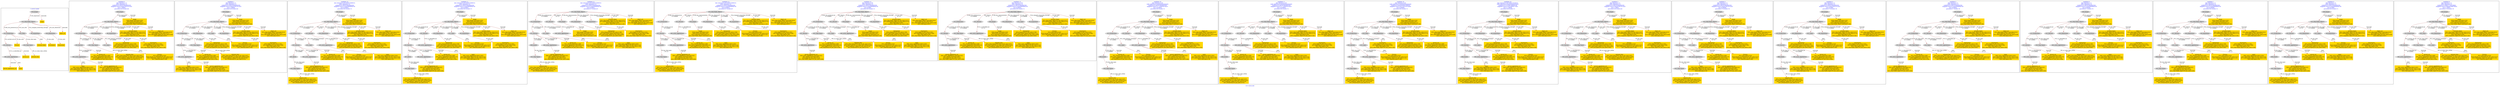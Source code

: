 digraph n0 {
fontcolor="blue"
remincross="true"
label="s22-s-moca.xml"
subgraph cluster_0 {
label="1-correct model"
n2[style="filled",color="white",fillcolor="lightgray",label="E12_Production1"];
n3[style="filled",color="white",fillcolor="lightgray",label="E21_Person1"];
n4[shape="plaintext",style="filled",fillcolor="gold",label="Process"];
n5[style="filled",color="white",fillcolor="lightgray",label="E52_Time-Span1"];
n6[style="filled",color="white",fillcolor="lightgray",label="E82_Actor_Appellation1"];
n7[shape="plaintext",style="filled",fillcolor="gold",label="person_uri"];
n8[style="filled",color="white",fillcolor="lightgray",label="E22_Man-Made_Object1"];
n9[style="filled",color="white",fillcolor="lightgray",label="E35_Title1"];
n10[style="filled",color="white",fillcolor="lightgray",label="E8_Acquisition1"];
n11[style="filled",color="white",fillcolor="lightgray",label="E54_Dimension1"];
n12[shape="plaintext",style="filled",fillcolor="gold",label="object_uri"];
n13[shape="plaintext",style="filled",fillcolor="gold",label="Artwork_Name"];
n14[style="filled",color="white",fillcolor="lightgray",label="E38_Image1"];
n15[shape="plaintext",style="filled",fillcolor="gold",label="image"];
n16[shape="plaintext",style="filled",fillcolor="gold",label="Artwork_Year"];
n17[shape="plaintext",style="filled",fillcolor="gold",label="Dimensions"];
n18[shape="plaintext",style="filled",fillcolor="gold",label="person_appellation_uri"];
n19[shape="plaintext",style="filled",fillcolor="gold",label="name"];
n20[shape="plaintext",style="filled",fillcolor="gold",label="Provenance"];
}
subgraph cluster_1 {
label="candidate 0\nlink coherence:1.0\nnode coherence:1.0\nconfidence:0.5087870839940295\nmapping score:0.5362623613313432\ncost:17.99945\n-precision:0.83-recall:0.83"
n22[style="filled",color="white",fillcolor="lightgray",label="E12_Production1"];
n23[style="filled",color="white",fillcolor="lightgray",label="E21_Person1"];
n24[style="filled",color="white",fillcolor="lightgray",label="E52_Time-Span2"];
n25[style="filled",color="white",fillcolor="lightgray",label="E55_Type1"];
n26[style="filled",color="white",fillcolor="lightgray",label="E82_Actor_Appellation1"];
n27[style="filled",color="white",fillcolor="lightgray",label="E22_Man-Made_Object1"];
n28[style="filled",color="white",fillcolor="lightgray",label="E54_Dimension1"];
n29[style="filled",color="white",fillcolor="lightgray",label="E8_Acquisition1"];
n30[style="filled",color="white",fillcolor="lightgray",label="E38_Image1"];
n31[shape="plaintext",style="filled",fillcolor="gold",label="Provenance\n[E30_Right,P3_has_note,0.291]\n[E8_Acquisition,P3_has_note,0.266]\n[E35_Title,label,0.259]\n[E22_Man-Made_Object,P3_has_note,0.184]"];
n32[shape="plaintext",style="filled",fillcolor="gold",label="name\n[E82_Actor_Appellation,label,0.402]\n[E22_Man-Made_Object,P3_has_note,0.214]\n[E73_Information_Object,P3_has_note,0.194]\n[E35_Title,label,0.19]"];
n33[shape="plaintext",style="filled",fillcolor="gold",label="image\n[E38_Image,classLink,0.325]\n[E39_Actor,classLink,0.297]\n[E78_Collection,classLink,0.21]\n[E22_Man-Made_Object,classLink,0.168]"];
n34[shape="plaintext",style="filled",fillcolor="gold",label="Dimensions\n[E54_Dimension,P3_has_note,0.709]\n[E22_Man-Made_Object,classLink,0.111]\n[E22_Man-Made_Object,P3_has_note,0.095]\n[E34_Inscription,P3_has_note,0.085]"];
n35[shape="plaintext",style="filled",fillcolor="gold",label="Artwork_Year\n[E52_Time-Span,P82b_end_of_the_end,0.447]\n[E52_Time-Span,P82_at_some_time_within,0.403]\n[E33_Linguistic_Object,P3_has_note,0.076]\n[E12_Production,P3_has_note,0.074]"];
n36[shape="plaintext",style="filled",fillcolor="gold",label="Artwork_Name\n[E22_Man-Made_Object,P3_has_note,0.317]\n[E73_Information_Object,P3_has_note,0.273]\n[E35_Title,label,0.245]\n[E33_Linguistic_Object,P3_has_note,0.165]"];
n37[shape="plaintext",style="filled",fillcolor="gold",label="person_appellation_uri\n[E82_Actor_Appellation,classLink,0.91]\n[E21_Person,classLink,0.067]\n[E30_Right,P3_has_note,0.016]\n[E22_Man-Made_Object,P3_has_note,0.008]"];
n38[shape="plaintext",style="filled",fillcolor="gold",label="person_uri\n[E21_Person,classLink,0.498]\n[E82_Actor_Appellation,classLink,0.35]\n[E30_Right,P3_has_note,0.114]\n[E8_Acquisition,P3_has_note,0.038]"];
n39[shape="plaintext",style="filled",fillcolor="gold",label="object_uri\n[E22_Man-Made_Object,classLink,0.814]\n[E30_Right,P3_has_note,0.071]\n[E22_Man-Made_Object,P3_has_note,0.059]\n[E35_Title,label,0.057]"];
n40[shape="plaintext",style="filled",fillcolor="gold",label="Process\n[E55_Type,label,0.444]\n[E29_Design_or_Procedure,P3_has_note,0.327]\n[E22_Man-Made_Object,P3_has_note,0.123]\n[E57_Material,label,0.106]"];
}
subgraph cluster_2 {
label="candidate 1\nlink coherence:1.0\nnode coherence:1.0\nconfidence:0.5087870839940295\nmapping score:0.5362623613313432\ncost:17.99949\n-precision:0.83-recall:0.83"
n42[style="filled",color="white",fillcolor="lightgray",label="E12_Production1"];
n43[style="filled",color="white",fillcolor="lightgray",label="E21_Person1"];
n44[style="filled",color="white",fillcolor="lightgray",label="E52_Time-Span2"];
n45[style="filled",color="white",fillcolor="lightgray",label="E82_Actor_Appellation1"];
n46[style="filled",color="white",fillcolor="lightgray",label="E22_Man-Made_Object1"];
n47[style="filled",color="white",fillcolor="lightgray",label="E54_Dimension1"];
n48[style="filled",color="white",fillcolor="lightgray",label="E55_Type2"];
n49[style="filled",color="white",fillcolor="lightgray",label="E8_Acquisition1"];
n50[style="filled",color="white",fillcolor="lightgray",label="E38_Image1"];
n51[shape="plaintext",style="filled",fillcolor="gold",label="Provenance\n[E30_Right,P3_has_note,0.291]\n[E8_Acquisition,P3_has_note,0.266]\n[E35_Title,label,0.259]\n[E22_Man-Made_Object,P3_has_note,0.184]"];
n52[shape="plaintext",style="filled",fillcolor="gold",label="name\n[E82_Actor_Appellation,label,0.402]\n[E22_Man-Made_Object,P3_has_note,0.214]\n[E73_Information_Object,P3_has_note,0.194]\n[E35_Title,label,0.19]"];
n53[shape="plaintext",style="filled",fillcolor="gold",label="Process\n[E55_Type,label,0.444]\n[E29_Design_or_Procedure,P3_has_note,0.327]\n[E22_Man-Made_Object,P3_has_note,0.123]\n[E57_Material,label,0.106]"];
n54[shape="plaintext",style="filled",fillcolor="gold",label="image\n[E38_Image,classLink,0.325]\n[E39_Actor,classLink,0.297]\n[E78_Collection,classLink,0.21]\n[E22_Man-Made_Object,classLink,0.168]"];
n55[shape="plaintext",style="filled",fillcolor="gold",label="Dimensions\n[E54_Dimension,P3_has_note,0.709]\n[E22_Man-Made_Object,classLink,0.111]\n[E22_Man-Made_Object,P3_has_note,0.095]\n[E34_Inscription,P3_has_note,0.085]"];
n56[shape="plaintext",style="filled",fillcolor="gold",label="Artwork_Year\n[E52_Time-Span,P82b_end_of_the_end,0.447]\n[E52_Time-Span,P82_at_some_time_within,0.403]\n[E33_Linguistic_Object,P3_has_note,0.076]\n[E12_Production,P3_has_note,0.074]"];
n57[shape="plaintext",style="filled",fillcolor="gold",label="Artwork_Name\n[E22_Man-Made_Object,P3_has_note,0.317]\n[E73_Information_Object,P3_has_note,0.273]\n[E35_Title,label,0.245]\n[E33_Linguistic_Object,P3_has_note,0.165]"];
n58[shape="plaintext",style="filled",fillcolor="gold",label="person_appellation_uri\n[E82_Actor_Appellation,classLink,0.91]\n[E21_Person,classLink,0.067]\n[E30_Right,P3_has_note,0.016]\n[E22_Man-Made_Object,P3_has_note,0.008]"];
n59[shape="plaintext",style="filled",fillcolor="gold",label="person_uri\n[E21_Person,classLink,0.498]\n[E82_Actor_Appellation,classLink,0.35]\n[E30_Right,P3_has_note,0.114]\n[E8_Acquisition,P3_has_note,0.038]"];
n60[shape="plaintext",style="filled",fillcolor="gold",label="object_uri\n[E22_Man-Made_Object,classLink,0.814]\n[E30_Right,P3_has_note,0.071]\n[E22_Man-Made_Object,P3_has_note,0.059]\n[E35_Title,label,0.057]"];
}
subgraph cluster_3 {
label="candidate 10\nlink coherence:0.9523809523809523\nnode coherence:1.0\nconfidence:0.5087870839940295\nmapping score:0.5195956946646765\ncost:20.99943\n-precision:0.62-recall:0.72"
n62[style="filled",color="white",fillcolor="lightgray",label="E12_Production1"];
n63[style="filled",color="white",fillcolor="lightgray",label="E21_Person1"];
n64[style="filled",color="white",fillcolor="lightgray",label="E55_Type1"];
n65[style="filled",color="white",fillcolor="lightgray",label="E67_Birth1"];
n66[style="filled",color="white",fillcolor="lightgray",label="E82_Actor_Appellation1"];
n67[style="filled",color="white",fillcolor="lightgray",label="E21_Person2"];
n68[style="filled",color="white",fillcolor="lightgray",label="E82_Actor_Appellation2"];
n69[style="filled",color="white",fillcolor="lightgray",label="E22_Man-Made_Object1"];
n70[style="filled",color="white",fillcolor="lightgray",label="E54_Dimension1"];
n71[style="filled",color="white",fillcolor="lightgray",label="E8_Acquisition1"];
n72[style="filled",color="white",fillcolor="lightgray",label="E38_Image1"];
n73[style="filled",color="white",fillcolor="lightgray",label="E52_Time-Span1"];
n74[shape="plaintext",style="filled",fillcolor="gold",label="Provenance\n[E30_Right,P3_has_note,0.291]\n[E8_Acquisition,P3_has_note,0.266]\n[E35_Title,label,0.259]\n[E22_Man-Made_Object,P3_has_note,0.184]"];
n75[shape="plaintext",style="filled",fillcolor="gold",label="image\n[E38_Image,classLink,0.325]\n[E39_Actor,classLink,0.297]\n[E78_Collection,classLink,0.21]\n[E22_Man-Made_Object,classLink,0.168]"];
n76[shape="plaintext",style="filled",fillcolor="gold",label="Artwork_Year\n[E52_Time-Span,P82b_end_of_the_end,0.447]\n[E52_Time-Span,P82_at_some_time_within,0.403]\n[E33_Linguistic_Object,P3_has_note,0.076]\n[E12_Production,P3_has_note,0.074]"];
n77[shape="plaintext",style="filled",fillcolor="gold",label="Dimensions\n[E54_Dimension,P3_has_note,0.709]\n[E22_Man-Made_Object,classLink,0.111]\n[E22_Man-Made_Object,P3_has_note,0.095]\n[E34_Inscription,P3_has_note,0.085]"];
n78[shape="plaintext",style="filled",fillcolor="gold",label="Artwork_Name\n[E22_Man-Made_Object,P3_has_note,0.317]\n[E73_Information_Object,P3_has_note,0.273]\n[E35_Title,label,0.245]\n[E33_Linguistic_Object,P3_has_note,0.165]"];
n79[shape="plaintext",style="filled",fillcolor="gold",label="person_appellation_uri\n[E82_Actor_Appellation,classLink,0.91]\n[E21_Person,classLink,0.067]\n[E30_Right,P3_has_note,0.016]\n[E22_Man-Made_Object,P3_has_note,0.008]"];
n80[shape="plaintext",style="filled",fillcolor="gold",label="person_uri\n[E21_Person,classLink,0.498]\n[E82_Actor_Appellation,classLink,0.35]\n[E30_Right,P3_has_note,0.114]\n[E8_Acquisition,P3_has_note,0.038]"];
n81[shape="plaintext",style="filled",fillcolor="gold",label="object_uri\n[E22_Man-Made_Object,classLink,0.814]\n[E30_Right,P3_has_note,0.071]\n[E22_Man-Made_Object,P3_has_note,0.059]\n[E35_Title,label,0.057]"];
n82[shape="plaintext",style="filled",fillcolor="gold",label="Process\n[E55_Type,label,0.444]\n[E29_Design_or_Procedure,P3_has_note,0.327]\n[E22_Man-Made_Object,P3_has_note,0.123]\n[E57_Material,label,0.106]"];
n83[shape="plaintext",style="filled",fillcolor="gold",label="name\n[E82_Actor_Appellation,label,0.402]\n[E22_Man-Made_Object,P3_has_note,0.214]\n[E73_Information_Object,P3_has_note,0.194]\n[E35_Title,label,0.19]"];
}
subgraph cluster_4 {
label="candidate 11\nlink coherence:0.9523809523809523\nnode coherence:1.0\nconfidence:0.5087870839940295\nmapping score:0.5195956946646765\ncost:20.99947\n-precision:0.62-recall:0.72"
n85[style="filled",color="white",fillcolor="lightgray",label="E12_Production1"];
n86[style="filled",color="white",fillcolor="lightgray",label="E21_Person1"];
n87[style="filled",color="white",fillcolor="lightgray",label="E67_Birth1"];
n88[style="filled",color="white",fillcolor="lightgray",label="E82_Actor_Appellation1"];
n89[style="filled",color="white",fillcolor="lightgray",label="E21_Person2"];
n90[style="filled",color="white",fillcolor="lightgray",label="E82_Actor_Appellation2"];
n91[style="filled",color="white",fillcolor="lightgray",label="E22_Man-Made_Object1"];
n92[style="filled",color="white",fillcolor="lightgray",label="E54_Dimension1"];
n93[style="filled",color="white",fillcolor="lightgray",label="E55_Type2"];
n94[style="filled",color="white",fillcolor="lightgray",label="E8_Acquisition1"];
n95[style="filled",color="white",fillcolor="lightgray",label="E38_Image1"];
n96[style="filled",color="white",fillcolor="lightgray",label="E52_Time-Span1"];
n97[shape="plaintext",style="filled",fillcolor="gold",label="Provenance\n[E30_Right,P3_has_note,0.291]\n[E8_Acquisition,P3_has_note,0.266]\n[E35_Title,label,0.259]\n[E22_Man-Made_Object,P3_has_note,0.184]"];
n98[shape="plaintext",style="filled",fillcolor="gold",label="Process\n[E55_Type,label,0.444]\n[E29_Design_or_Procedure,P3_has_note,0.327]\n[E22_Man-Made_Object,P3_has_note,0.123]\n[E57_Material,label,0.106]"];
n99[shape="plaintext",style="filled",fillcolor="gold",label="image\n[E38_Image,classLink,0.325]\n[E39_Actor,classLink,0.297]\n[E78_Collection,classLink,0.21]\n[E22_Man-Made_Object,classLink,0.168]"];
n100[shape="plaintext",style="filled",fillcolor="gold",label="Artwork_Year\n[E52_Time-Span,P82b_end_of_the_end,0.447]\n[E52_Time-Span,P82_at_some_time_within,0.403]\n[E33_Linguistic_Object,P3_has_note,0.076]\n[E12_Production,P3_has_note,0.074]"];
n101[shape="plaintext",style="filled",fillcolor="gold",label="Dimensions\n[E54_Dimension,P3_has_note,0.709]\n[E22_Man-Made_Object,classLink,0.111]\n[E22_Man-Made_Object,P3_has_note,0.095]\n[E34_Inscription,P3_has_note,0.085]"];
n102[shape="plaintext",style="filled",fillcolor="gold",label="Artwork_Name\n[E22_Man-Made_Object,P3_has_note,0.317]\n[E73_Information_Object,P3_has_note,0.273]\n[E35_Title,label,0.245]\n[E33_Linguistic_Object,P3_has_note,0.165]"];
n103[shape="plaintext",style="filled",fillcolor="gold",label="person_appellation_uri\n[E82_Actor_Appellation,classLink,0.91]\n[E21_Person,classLink,0.067]\n[E30_Right,P3_has_note,0.016]\n[E22_Man-Made_Object,P3_has_note,0.008]"];
n104[shape="plaintext",style="filled",fillcolor="gold",label="person_uri\n[E21_Person,classLink,0.498]\n[E82_Actor_Appellation,classLink,0.35]\n[E30_Right,P3_has_note,0.114]\n[E8_Acquisition,P3_has_note,0.038]"];
n105[shape="plaintext",style="filled",fillcolor="gold",label="object_uri\n[E22_Man-Made_Object,classLink,0.814]\n[E30_Right,P3_has_note,0.071]\n[E22_Man-Made_Object,P3_has_note,0.059]\n[E35_Title,label,0.057]"];
n106[shape="plaintext",style="filled",fillcolor="gold",label="name\n[E82_Actor_Appellation,label,0.402]\n[E22_Man-Made_Object,P3_has_note,0.214]\n[E73_Information_Object,P3_has_note,0.194]\n[E35_Title,label,0.19]"];
}
subgraph cluster_5 {
label="candidate 12\nlink coherence:0.9523809523809523\nnode coherence:1.0\nconfidence:0.5087870839940295\nmapping score:0.5195956946646765\ncost:20.99951\n-precision:0.57-recall:0.67"
n108[style="filled",color="white",fillcolor="lightgray",label="E12_Production1"];
n109[style="filled",color="white",fillcolor="lightgray",label="E21_Person1"];
n110[style="filled",color="white",fillcolor="lightgray",label="E55_Type1"];
n111[style="filled",color="white",fillcolor="lightgray",label="E69_Death1"];
n112[style="filled",color="white",fillcolor="lightgray",label="E82_Actor_Appellation1"];
n113[style="filled",color="white",fillcolor="lightgray",label="E21_Person2"];
n114[style="filled",color="white",fillcolor="lightgray",label="E82_Actor_Appellation2"];
n115[style="filled",color="white",fillcolor="lightgray",label="E22_Man-Made_Object1"];
n116[style="filled",color="white",fillcolor="lightgray",label="E38_Image1"];
n117[style="filled",color="white",fillcolor="lightgray",label="E54_Dimension1"];
n118[style="filled",color="white",fillcolor="lightgray",label="E8_Acquisition1"];
n119[style="filled",color="white",fillcolor="lightgray",label="E52_Time-Span4"];
n120[shape="plaintext",style="filled",fillcolor="gold",label="Provenance\n[E30_Right,P3_has_note,0.291]\n[E8_Acquisition,P3_has_note,0.266]\n[E35_Title,label,0.259]\n[E22_Man-Made_Object,P3_has_note,0.184]"];
n121[shape="plaintext",style="filled",fillcolor="gold",label="image\n[E38_Image,classLink,0.325]\n[E39_Actor,classLink,0.297]\n[E78_Collection,classLink,0.21]\n[E22_Man-Made_Object,classLink,0.168]"];
n122[shape="plaintext",style="filled",fillcolor="gold",label="Dimensions\n[E54_Dimension,P3_has_note,0.709]\n[E22_Man-Made_Object,classLink,0.111]\n[E22_Man-Made_Object,P3_has_note,0.095]\n[E34_Inscription,P3_has_note,0.085]"];
n123[shape="plaintext",style="filled",fillcolor="gold",label="Artwork_Name\n[E22_Man-Made_Object,P3_has_note,0.317]\n[E73_Information_Object,P3_has_note,0.273]\n[E35_Title,label,0.245]\n[E33_Linguistic_Object,P3_has_note,0.165]"];
n124[shape="plaintext",style="filled",fillcolor="gold",label="person_appellation_uri\n[E82_Actor_Appellation,classLink,0.91]\n[E21_Person,classLink,0.067]\n[E30_Right,P3_has_note,0.016]\n[E22_Man-Made_Object,P3_has_note,0.008]"];
n125[shape="plaintext",style="filled",fillcolor="gold",label="person_uri\n[E21_Person,classLink,0.498]\n[E82_Actor_Appellation,classLink,0.35]\n[E30_Right,P3_has_note,0.114]\n[E8_Acquisition,P3_has_note,0.038]"];
n126[shape="plaintext",style="filled",fillcolor="gold",label="object_uri\n[E22_Man-Made_Object,classLink,0.814]\n[E30_Right,P3_has_note,0.071]\n[E22_Man-Made_Object,P3_has_note,0.059]\n[E35_Title,label,0.057]"];
n127[shape="plaintext",style="filled",fillcolor="gold",label="Process\n[E55_Type,label,0.444]\n[E29_Design_or_Procedure,P3_has_note,0.327]\n[E22_Man-Made_Object,P3_has_note,0.123]\n[E57_Material,label,0.106]"];
n128[shape="plaintext",style="filled",fillcolor="gold",label="name\n[E82_Actor_Appellation,label,0.402]\n[E22_Man-Made_Object,P3_has_note,0.214]\n[E73_Information_Object,P3_has_note,0.194]\n[E35_Title,label,0.19]"];
n129[shape="plaintext",style="filled",fillcolor="gold",label="Artwork_Year\n[E52_Time-Span,P82b_end_of_the_end,0.447]\n[E52_Time-Span,P82_at_some_time_within,0.403]\n[E33_Linguistic_Object,P3_has_note,0.076]\n[E12_Production,P3_has_note,0.074]"];
}
subgraph cluster_6 {
label="candidate 13\nlink coherence:0.9523809523809523\nnode coherence:1.0\nconfidence:0.5087870839940295\nmapping score:0.5195956946646765\ncost:20.99955\n-precision:0.57-recall:0.67"
n131[style="filled",color="white",fillcolor="lightgray",label="E12_Production1"];
n132[style="filled",color="white",fillcolor="lightgray",label="E21_Person1"];
n133[style="filled",color="white",fillcolor="lightgray",label="E69_Death1"];
n134[style="filled",color="white",fillcolor="lightgray",label="E82_Actor_Appellation1"];
n135[style="filled",color="white",fillcolor="lightgray",label="E21_Person2"];
n136[style="filled",color="white",fillcolor="lightgray",label="E82_Actor_Appellation2"];
n137[style="filled",color="white",fillcolor="lightgray",label="E22_Man-Made_Object1"];
n138[style="filled",color="white",fillcolor="lightgray",label="E38_Image1"];
n139[style="filled",color="white",fillcolor="lightgray",label="E54_Dimension1"];
n140[style="filled",color="white",fillcolor="lightgray",label="E55_Type2"];
n141[style="filled",color="white",fillcolor="lightgray",label="E8_Acquisition1"];
n142[style="filled",color="white",fillcolor="lightgray",label="E52_Time-Span4"];
n143[shape="plaintext",style="filled",fillcolor="gold",label="Provenance\n[E30_Right,P3_has_note,0.291]\n[E8_Acquisition,P3_has_note,0.266]\n[E35_Title,label,0.259]\n[E22_Man-Made_Object,P3_has_note,0.184]"];
n144[shape="plaintext",style="filled",fillcolor="gold",label="Process\n[E55_Type,label,0.444]\n[E29_Design_or_Procedure,P3_has_note,0.327]\n[E22_Man-Made_Object,P3_has_note,0.123]\n[E57_Material,label,0.106]"];
n145[shape="plaintext",style="filled",fillcolor="gold",label="image\n[E38_Image,classLink,0.325]\n[E39_Actor,classLink,0.297]\n[E78_Collection,classLink,0.21]\n[E22_Man-Made_Object,classLink,0.168]"];
n146[shape="plaintext",style="filled",fillcolor="gold",label="Dimensions\n[E54_Dimension,P3_has_note,0.709]\n[E22_Man-Made_Object,classLink,0.111]\n[E22_Man-Made_Object,P3_has_note,0.095]\n[E34_Inscription,P3_has_note,0.085]"];
n147[shape="plaintext",style="filled",fillcolor="gold",label="Artwork_Name\n[E22_Man-Made_Object,P3_has_note,0.317]\n[E73_Information_Object,P3_has_note,0.273]\n[E35_Title,label,0.245]\n[E33_Linguistic_Object,P3_has_note,0.165]"];
n148[shape="plaintext",style="filled",fillcolor="gold",label="person_appellation_uri\n[E82_Actor_Appellation,classLink,0.91]\n[E21_Person,classLink,0.067]\n[E30_Right,P3_has_note,0.016]\n[E22_Man-Made_Object,P3_has_note,0.008]"];
n149[shape="plaintext",style="filled",fillcolor="gold",label="person_uri\n[E21_Person,classLink,0.498]\n[E82_Actor_Appellation,classLink,0.35]\n[E30_Right,P3_has_note,0.114]\n[E8_Acquisition,P3_has_note,0.038]"];
n150[shape="plaintext",style="filled",fillcolor="gold",label="object_uri\n[E22_Man-Made_Object,classLink,0.814]\n[E30_Right,P3_has_note,0.071]\n[E22_Man-Made_Object,P3_has_note,0.059]\n[E35_Title,label,0.057]"];
n151[shape="plaintext",style="filled",fillcolor="gold",label="name\n[E82_Actor_Appellation,label,0.402]\n[E22_Man-Made_Object,P3_has_note,0.214]\n[E73_Information_Object,P3_has_note,0.194]\n[E35_Title,label,0.19]"];
n152[shape="plaintext",style="filled",fillcolor="gold",label="Artwork_Year\n[E52_Time-Span,P82b_end_of_the_end,0.447]\n[E52_Time-Span,P82_at_some_time_within,0.403]\n[E33_Linguistic_Object,P3_has_note,0.076]\n[E12_Production,P3_has_note,0.074]"];
}
subgraph cluster_7 {
label="candidate 14\nlink coherence:0.95\nnode coherence:1.0\nconfidence:0.5087870839940295\nmapping score:0.5195956946646765\ncost:19.9995\n-precision:0.65-recall:0.72"
n154[style="filled",color="white",fillcolor="lightgray",label="E12_Production1"];
n155[style="filled",color="white",fillcolor="lightgray",label="E21_Person1"];
n156[style="filled",color="white",fillcolor="lightgray",label="E52_Time-Span2"];
n157[style="filled",color="white",fillcolor="lightgray",label="E55_Type1"];
n158[style="filled",color="white",fillcolor="lightgray",label="E82_Actor_Appellation1"];
n159[style="filled",color="white",fillcolor="lightgray",label="E21_Person2"];
n160[style="filled",color="white",fillcolor="lightgray",label="E82_Actor_Appellation2"];
n161[style="filled",color="white",fillcolor="lightgray",label="E22_Man-Made_Object1"];
n162[style="filled",color="white",fillcolor="lightgray",label="E38_Image1"];
n163[style="filled",color="white",fillcolor="lightgray",label="E54_Dimension1"];
n164[style="filled",color="white",fillcolor="lightgray",label="E8_Acquisition1"];
n165[shape="plaintext",style="filled",fillcolor="gold",label="Provenance\n[E30_Right,P3_has_note,0.291]\n[E8_Acquisition,P3_has_note,0.266]\n[E35_Title,label,0.259]\n[E22_Man-Made_Object,P3_has_note,0.184]"];
n166[shape="plaintext",style="filled",fillcolor="gold",label="image\n[E38_Image,classLink,0.325]\n[E39_Actor,classLink,0.297]\n[E78_Collection,classLink,0.21]\n[E22_Man-Made_Object,classLink,0.168]"];
n167[shape="plaintext",style="filled",fillcolor="gold",label="Dimensions\n[E54_Dimension,P3_has_note,0.709]\n[E22_Man-Made_Object,classLink,0.111]\n[E22_Man-Made_Object,P3_has_note,0.095]\n[E34_Inscription,P3_has_note,0.085]"];
n168[shape="plaintext",style="filled",fillcolor="gold",label="Artwork_Year\n[E52_Time-Span,P82b_end_of_the_end,0.447]\n[E52_Time-Span,P82_at_some_time_within,0.403]\n[E33_Linguistic_Object,P3_has_note,0.076]\n[E12_Production,P3_has_note,0.074]"];
n169[shape="plaintext",style="filled",fillcolor="gold",label="Artwork_Name\n[E22_Man-Made_Object,P3_has_note,0.317]\n[E73_Information_Object,P3_has_note,0.273]\n[E35_Title,label,0.245]\n[E33_Linguistic_Object,P3_has_note,0.165]"];
n170[shape="plaintext",style="filled",fillcolor="gold",label="person_appellation_uri\n[E82_Actor_Appellation,classLink,0.91]\n[E21_Person,classLink,0.067]\n[E30_Right,P3_has_note,0.016]\n[E22_Man-Made_Object,P3_has_note,0.008]"];
n171[shape="plaintext",style="filled",fillcolor="gold",label="person_uri\n[E21_Person,classLink,0.498]\n[E82_Actor_Appellation,classLink,0.35]\n[E30_Right,P3_has_note,0.114]\n[E8_Acquisition,P3_has_note,0.038]"];
n172[shape="plaintext",style="filled",fillcolor="gold",label="object_uri\n[E22_Man-Made_Object,classLink,0.814]\n[E30_Right,P3_has_note,0.071]\n[E22_Man-Made_Object,P3_has_note,0.059]\n[E35_Title,label,0.057]"];
n173[shape="plaintext",style="filled",fillcolor="gold",label="Process\n[E55_Type,label,0.444]\n[E29_Design_or_Procedure,P3_has_note,0.327]\n[E22_Man-Made_Object,P3_has_note,0.123]\n[E57_Material,label,0.106]"];
n174[shape="plaintext",style="filled",fillcolor="gold",label="name\n[E82_Actor_Appellation,label,0.402]\n[E22_Man-Made_Object,P3_has_note,0.214]\n[E73_Information_Object,P3_has_note,0.194]\n[E35_Title,label,0.19]"];
}
subgraph cluster_8 {
label="candidate 15\nlink coherence:0.95\nnode coherence:1.0\nconfidence:0.5087870839940295\nmapping score:0.5195956946646765\ncost:19.99954\n-precision:0.65-recall:0.72"
n176[style="filled",color="white",fillcolor="lightgray",label="E12_Production1"];
n177[style="filled",color="white",fillcolor="lightgray",label="E21_Person1"];
n178[style="filled",color="white",fillcolor="lightgray",label="E52_Time-Span2"];
n179[style="filled",color="white",fillcolor="lightgray",label="E82_Actor_Appellation1"];
n180[style="filled",color="white",fillcolor="lightgray",label="E21_Person2"];
n181[style="filled",color="white",fillcolor="lightgray",label="E82_Actor_Appellation2"];
n182[style="filled",color="white",fillcolor="lightgray",label="E22_Man-Made_Object1"];
n183[style="filled",color="white",fillcolor="lightgray",label="E38_Image1"];
n184[style="filled",color="white",fillcolor="lightgray",label="E54_Dimension1"];
n185[style="filled",color="white",fillcolor="lightgray",label="E55_Type2"];
n186[style="filled",color="white",fillcolor="lightgray",label="E8_Acquisition1"];
n187[shape="plaintext",style="filled",fillcolor="gold",label="Provenance\n[E30_Right,P3_has_note,0.291]\n[E8_Acquisition,P3_has_note,0.266]\n[E35_Title,label,0.259]\n[E22_Man-Made_Object,P3_has_note,0.184]"];
n188[shape="plaintext",style="filled",fillcolor="gold",label="Process\n[E55_Type,label,0.444]\n[E29_Design_or_Procedure,P3_has_note,0.327]\n[E22_Man-Made_Object,P3_has_note,0.123]\n[E57_Material,label,0.106]"];
n189[shape="plaintext",style="filled",fillcolor="gold",label="image\n[E38_Image,classLink,0.325]\n[E39_Actor,classLink,0.297]\n[E78_Collection,classLink,0.21]\n[E22_Man-Made_Object,classLink,0.168]"];
n190[shape="plaintext",style="filled",fillcolor="gold",label="Dimensions\n[E54_Dimension,P3_has_note,0.709]\n[E22_Man-Made_Object,classLink,0.111]\n[E22_Man-Made_Object,P3_has_note,0.095]\n[E34_Inscription,P3_has_note,0.085]"];
n191[shape="plaintext",style="filled",fillcolor="gold",label="Artwork_Year\n[E52_Time-Span,P82b_end_of_the_end,0.447]\n[E52_Time-Span,P82_at_some_time_within,0.403]\n[E33_Linguistic_Object,P3_has_note,0.076]\n[E12_Production,P3_has_note,0.074]"];
n192[shape="plaintext",style="filled",fillcolor="gold",label="Artwork_Name\n[E22_Man-Made_Object,P3_has_note,0.317]\n[E73_Information_Object,P3_has_note,0.273]\n[E35_Title,label,0.245]\n[E33_Linguistic_Object,P3_has_note,0.165]"];
n193[shape="plaintext",style="filled",fillcolor="gold",label="person_appellation_uri\n[E82_Actor_Appellation,classLink,0.91]\n[E21_Person,classLink,0.067]\n[E30_Right,P3_has_note,0.016]\n[E22_Man-Made_Object,P3_has_note,0.008]"];
n194[shape="plaintext",style="filled",fillcolor="gold",label="person_uri\n[E21_Person,classLink,0.498]\n[E82_Actor_Appellation,classLink,0.35]\n[E30_Right,P3_has_note,0.114]\n[E8_Acquisition,P3_has_note,0.038]"];
n195[shape="plaintext",style="filled",fillcolor="gold",label="object_uri\n[E22_Man-Made_Object,classLink,0.814]\n[E30_Right,P3_has_note,0.071]\n[E22_Man-Made_Object,P3_has_note,0.059]\n[E35_Title,label,0.057]"];
n196[shape="plaintext",style="filled",fillcolor="gold",label="name\n[E82_Actor_Appellation,label,0.402]\n[E22_Man-Made_Object,P3_has_note,0.214]\n[E73_Information_Object,P3_has_note,0.194]\n[E35_Title,label,0.19]"];
}
subgraph cluster_9 {
label="candidate 16\nlink coherence:0.95\nnode coherence:0.9444444444444444\nconfidence:0.5087870839940295\nmapping score:0.5177438428128247\ncost:118.99955\n-precision:0.65-recall:0.72"
n198[style="filled",color="white",fillcolor="lightgray",label="E12_Production1"];
n199[style="filled",color="white",fillcolor="lightgray",label="E21_Person1"];
n200[style="filled",color="white",fillcolor="lightgray",label="E55_Type1"];
n201[style="filled",color="white",fillcolor="lightgray",label="E69_Death1"];
n202[style="filled",color="white",fillcolor="lightgray",label="E21_Person2"];
n203[style="filled",color="white",fillcolor="lightgray",label="E82_Actor_Appellation2"];
n204[style="filled",color="white",fillcolor="lightgray",label="E22_Man-Made_Object1"];
n205[style="filled",color="white",fillcolor="lightgray",label="E54_Dimension1"];
n206[style="filled",color="white",fillcolor="lightgray",label="E8_Acquisition1"];
n207[style="filled",color="white",fillcolor="lightgray",label="E38_Image1"];
n208[style="filled",color="white",fillcolor="lightgray",label="E52_Time-Span4"];
n209[shape="plaintext",style="filled",fillcolor="gold",label="Provenance\n[E30_Right,P3_has_note,0.291]\n[E8_Acquisition,P3_has_note,0.266]\n[E35_Title,label,0.259]\n[E22_Man-Made_Object,P3_has_note,0.184]"];
n210[shape="plaintext",style="filled",fillcolor="gold",label="person_appellation_uri\n[E82_Actor_Appellation,classLink,0.91]\n[E21_Person,classLink,0.067]\n[E30_Right,P3_has_note,0.016]\n[E22_Man-Made_Object,P3_has_note,0.008]"];
n211[shape="plaintext",style="filled",fillcolor="gold",label="image\n[E38_Image,classLink,0.325]\n[E39_Actor,classLink,0.297]\n[E78_Collection,classLink,0.21]\n[E22_Man-Made_Object,classLink,0.168]"];
n212[shape="plaintext",style="filled",fillcolor="gold",label="Dimensions\n[E54_Dimension,P3_has_note,0.709]\n[E22_Man-Made_Object,classLink,0.111]\n[E22_Man-Made_Object,P3_has_note,0.095]\n[E34_Inscription,P3_has_note,0.085]"];
n213[shape="plaintext",style="filled",fillcolor="gold",label="Artwork_Name\n[E22_Man-Made_Object,P3_has_note,0.317]\n[E73_Information_Object,P3_has_note,0.273]\n[E35_Title,label,0.245]\n[E33_Linguistic_Object,P3_has_note,0.165]"];
n214[shape="plaintext",style="filled",fillcolor="gold",label="person_uri\n[E21_Person,classLink,0.498]\n[E82_Actor_Appellation,classLink,0.35]\n[E30_Right,P3_has_note,0.114]\n[E8_Acquisition,P3_has_note,0.038]"];
n215[shape="plaintext",style="filled",fillcolor="gold",label="object_uri\n[E22_Man-Made_Object,classLink,0.814]\n[E30_Right,P3_has_note,0.071]\n[E22_Man-Made_Object,P3_has_note,0.059]\n[E35_Title,label,0.057]"];
n216[shape="plaintext",style="filled",fillcolor="gold",label="Process\n[E55_Type,label,0.444]\n[E29_Design_or_Procedure,P3_has_note,0.327]\n[E22_Man-Made_Object,P3_has_note,0.123]\n[E57_Material,label,0.106]"];
n217[shape="plaintext",style="filled",fillcolor="gold",label="name\n[E82_Actor_Appellation,label,0.402]\n[E22_Man-Made_Object,P3_has_note,0.214]\n[E73_Information_Object,P3_has_note,0.194]\n[E35_Title,label,0.19]"];
n218[shape="plaintext",style="filled",fillcolor="gold",label="Artwork_Year\n[E52_Time-Span,P82b_end_of_the_end,0.447]\n[E52_Time-Span,P82_at_some_time_within,0.403]\n[E33_Linguistic_Object,P3_has_note,0.076]\n[E12_Production,P3_has_note,0.074]"];
}
subgraph cluster_10 {
label="candidate 17\nlink coherence:0.95\nnode coherence:0.9444444444444444\nconfidence:0.5087870839940295\nmapping score:0.5177438428128247\ncost:118.99959\n-precision:0.65-recall:0.72"
n220[style="filled",color="white",fillcolor="lightgray",label="E12_Production1"];
n221[style="filled",color="white",fillcolor="lightgray",label="E21_Person1"];
n222[style="filled",color="white",fillcolor="lightgray",label="E69_Death1"];
n223[style="filled",color="white",fillcolor="lightgray",label="E21_Person2"];
n224[style="filled",color="white",fillcolor="lightgray",label="E82_Actor_Appellation2"];
n225[style="filled",color="white",fillcolor="lightgray",label="E22_Man-Made_Object1"];
n226[style="filled",color="white",fillcolor="lightgray",label="E54_Dimension1"];
n227[style="filled",color="white",fillcolor="lightgray",label="E55_Type2"];
n228[style="filled",color="white",fillcolor="lightgray",label="E8_Acquisition1"];
n229[style="filled",color="white",fillcolor="lightgray",label="E38_Image1"];
n230[style="filled",color="white",fillcolor="lightgray",label="E52_Time-Span4"];
n231[shape="plaintext",style="filled",fillcolor="gold",label="Provenance\n[E30_Right,P3_has_note,0.291]\n[E8_Acquisition,P3_has_note,0.266]\n[E35_Title,label,0.259]\n[E22_Man-Made_Object,P3_has_note,0.184]"];
n232[shape="plaintext",style="filled",fillcolor="gold",label="person_appellation_uri\n[E82_Actor_Appellation,classLink,0.91]\n[E21_Person,classLink,0.067]\n[E30_Right,P3_has_note,0.016]\n[E22_Man-Made_Object,P3_has_note,0.008]"];
n233[shape="plaintext",style="filled",fillcolor="gold",label="Process\n[E55_Type,label,0.444]\n[E29_Design_or_Procedure,P3_has_note,0.327]\n[E22_Man-Made_Object,P3_has_note,0.123]\n[E57_Material,label,0.106]"];
n234[shape="plaintext",style="filled",fillcolor="gold",label="image\n[E38_Image,classLink,0.325]\n[E39_Actor,classLink,0.297]\n[E78_Collection,classLink,0.21]\n[E22_Man-Made_Object,classLink,0.168]"];
n235[shape="plaintext",style="filled",fillcolor="gold",label="Dimensions\n[E54_Dimension,P3_has_note,0.709]\n[E22_Man-Made_Object,classLink,0.111]\n[E22_Man-Made_Object,P3_has_note,0.095]\n[E34_Inscription,P3_has_note,0.085]"];
n236[shape="plaintext",style="filled",fillcolor="gold",label="Artwork_Name\n[E22_Man-Made_Object,P3_has_note,0.317]\n[E73_Information_Object,P3_has_note,0.273]\n[E35_Title,label,0.245]\n[E33_Linguistic_Object,P3_has_note,0.165]"];
n237[shape="plaintext",style="filled",fillcolor="gold",label="person_uri\n[E21_Person,classLink,0.498]\n[E82_Actor_Appellation,classLink,0.35]\n[E30_Right,P3_has_note,0.114]\n[E8_Acquisition,P3_has_note,0.038]"];
n238[shape="plaintext",style="filled",fillcolor="gold",label="object_uri\n[E22_Man-Made_Object,classLink,0.814]\n[E30_Right,P3_has_note,0.071]\n[E22_Man-Made_Object,P3_has_note,0.059]\n[E35_Title,label,0.057]"];
n239[shape="plaintext",style="filled",fillcolor="gold",label="name\n[E82_Actor_Appellation,label,0.402]\n[E22_Man-Made_Object,P3_has_note,0.214]\n[E73_Information_Object,P3_has_note,0.194]\n[E35_Title,label,0.19]"];
n240[shape="plaintext",style="filled",fillcolor="gold",label="Artwork_Year\n[E52_Time-Span,P82b_end_of_the_end,0.447]\n[E52_Time-Span,P82_at_some_time_within,0.403]\n[E33_Linguistic_Object,P3_has_note,0.076]\n[E12_Production,P3_has_note,0.074]"];
}
subgraph cluster_11 {
label="candidate 18\nlink coherence:0.95\nnode coherence:0.9444444444444444\nconfidence:0.46195358347908033\nmapping score:0.5021326759745083\ncost:19.99936\n-precision:0.65-recall:0.72"
n242[style="filled",color="white",fillcolor="lightgray",label="E12_Production1"];
n243[style="filled",color="white",fillcolor="lightgray",label="E21_Person1"];
n244[style="filled",color="white",fillcolor="lightgray",label="E55_Type1"];
n245[style="filled",color="white",fillcolor="lightgray",label="E67_Birth1"];
n246[style="filled",color="white",fillcolor="lightgray",label="E82_Actor_Appellation1"];
n247[style="filled",color="white",fillcolor="lightgray",label="E22_Man-Made_Object1"];
n248[style="filled",color="white",fillcolor="lightgray",label="E35_Title1"];
n249[style="filled",color="white",fillcolor="lightgray",label="E54_Dimension1"];
n250[style="filled",color="white",fillcolor="lightgray",label="E8_Acquisition1"];
n251[style="filled",color="white",fillcolor="lightgray",label="E38_Image1"];
n252[style="filled",color="white",fillcolor="lightgray",label="E52_Time-Span1"];
n253[shape="plaintext",style="filled",fillcolor="gold",label="person_uri\n[E21_Person,classLink,0.498]\n[E82_Actor_Appellation,classLink,0.35]\n[E30_Right,P3_has_note,0.114]\n[E8_Acquisition,P3_has_note,0.038]"];
n254[shape="plaintext",style="filled",fillcolor="gold",label="name\n[E82_Actor_Appellation,label,0.402]\n[E22_Man-Made_Object,P3_has_note,0.214]\n[E73_Information_Object,P3_has_note,0.194]\n[E35_Title,label,0.19]"];
n255[shape="plaintext",style="filled",fillcolor="gold",label="image\n[E38_Image,classLink,0.325]\n[E39_Actor,classLink,0.297]\n[E78_Collection,classLink,0.21]\n[E22_Man-Made_Object,classLink,0.168]"];
n256[shape="plaintext",style="filled",fillcolor="gold",label="Artwork_Year\n[E52_Time-Span,P82b_end_of_the_end,0.447]\n[E52_Time-Span,P82_at_some_time_within,0.403]\n[E33_Linguistic_Object,P3_has_note,0.076]\n[E12_Production,P3_has_note,0.074]"];
n257[shape="plaintext",style="filled",fillcolor="gold",label="Dimensions\n[E54_Dimension,P3_has_note,0.709]\n[E22_Man-Made_Object,classLink,0.111]\n[E22_Man-Made_Object,P3_has_note,0.095]\n[E34_Inscription,P3_has_note,0.085]"];
n258[shape="plaintext",style="filled",fillcolor="gold",label="Provenance\n[E30_Right,P3_has_note,0.291]\n[E8_Acquisition,P3_has_note,0.266]\n[E35_Title,label,0.259]\n[E22_Man-Made_Object,P3_has_note,0.184]"];
n259[shape="plaintext",style="filled",fillcolor="gold",label="Artwork_Name\n[E22_Man-Made_Object,P3_has_note,0.317]\n[E73_Information_Object,P3_has_note,0.273]\n[E35_Title,label,0.245]\n[E33_Linguistic_Object,P3_has_note,0.165]"];
n260[shape="plaintext",style="filled",fillcolor="gold",label="person_appellation_uri\n[E82_Actor_Appellation,classLink,0.91]\n[E21_Person,classLink,0.067]\n[E30_Right,P3_has_note,0.016]\n[E22_Man-Made_Object,P3_has_note,0.008]"];
n261[shape="plaintext",style="filled",fillcolor="gold",label="object_uri\n[E22_Man-Made_Object,classLink,0.814]\n[E30_Right,P3_has_note,0.071]\n[E22_Man-Made_Object,P3_has_note,0.059]\n[E35_Title,label,0.057]"];
n262[shape="plaintext",style="filled",fillcolor="gold",label="Process\n[E55_Type,label,0.444]\n[E29_Design_or_Procedure,P3_has_note,0.327]\n[E22_Man-Made_Object,P3_has_note,0.123]\n[E57_Material,label,0.106]"];
}
subgraph cluster_12 {
label="candidate 19\nlink coherence:0.9473684210526315\nnode coherence:0.9444444444444444\nconfidence:0.5132061299094146\nmapping score:0.519216858117953\ncost:117.99946\n-precision:0.68-recall:0.72"
n264[style="filled",color="white",fillcolor="lightgray",label="E12_Production1"];
n265[style="filled",color="white",fillcolor="lightgray",label="E21_Person1"];
n266[style="filled",color="white",fillcolor="lightgray",label="E55_Type1"];
n267[style="filled",color="white",fillcolor="lightgray",label="E69_Death1"];
n268[style="filled",color="white",fillcolor="lightgray",label="E82_Actor_Appellation1"];
n269[style="filled",color="white",fillcolor="lightgray",label="E22_Man-Made_Object1"];
n270[style="filled",color="white",fillcolor="lightgray",label="E54_Dimension1"];
n271[style="filled",color="white",fillcolor="lightgray",label="E8_Acquisition1"];
n272[style="filled",color="white",fillcolor="lightgray",label="E38_Image1"];
n273[style="filled",color="white",fillcolor="lightgray",label="E52_Time-Span4"];
n274[shape="plaintext",style="filled",fillcolor="gold",label="Provenance\n[E30_Right,P3_has_note,0.291]\n[E8_Acquisition,P3_has_note,0.266]\n[E35_Title,label,0.259]\n[E22_Man-Made_Object,P3_has_note,0.184]"];
n275[shape="plaintext",style="filled",fillcolor="gold",label="name\n[E82_Actor_Appellation,label,0.402]\n[E22_Man-Made_Object,P3_has_note,0.214]\n[E73_Information_Object,P3_has_note,0.194]\n[E35_Title,label,0.19]"];
n276[shape="plaintext",style="filled",fillcolor="gold",label="image\n[E38_Image,classLink,0.325]\n[E39_Actor,classLink,0.297]\n[E78_Collection,classLink,0.21]\n[E22_Man-Made_Object,classLink,0.168]"];
n277[shape="plaintext",style="filled",fillcolor="gold",label="Dimensions\n[E54_Dimension,P3_has_note,0.709]\n[E22_Man-Made_Object,classLink,0.111]\n[E22_Man-Made_Object,P3_has_note,0.095]\n[E34_Inscription,P3_has_note,0.085]"];
n278[shape="plaintext",style="filled",fillcolor="gold",label="Artwork_Name\n[E22_Man-Made_Object,P3_has_note,0.317]\n[E73_Information_Object,P3_has_note,0.273]\n[E35_Title,label,0.245]\n[E33_Linguistic_Object,P3_has_note,0.165]"];
n279[shape="plaintext",style="filled",fillcolor="gold",label="person_appellation_uri\n[E82_Actor_Appellation,classLink,0.91]\n[E21_Person,classLink,0.067]\n[E30_Right,P3_has_note,0.016]\n[E22_Man-Made_Object,P3_has_note,0.008]"];
n280[shape="plaintext",style="filled",fillcolor="gold",label="person_uri\n[E21_Person,classLink,0.498]\n[E82_Actor_Appellation,classLink,0.35]\n[E30_Right,P3_has_note,0.114]\n[E8_Acquisition,P3_has_note,0.038]"];
n281[shape="plaintext",style="filled",fillcolor="gold",label="object_uri\n[E22_Man-Made_Object,classLink,0.814]\n[E30_Right,P3_has_note,0.071]\n[E22_Man-Made_Object,P3_has_note,0.059]\n[E35_Title,label,0.057]"];
n282[shape="plaintext",style="filled",fillcolor="gold",label="Process\n[E55_Type,label,0.444]\n[E29_Design_or_Procedure,P3_has_note,0.327]\n[E22_Man-Made_Object,P3_has_note,0.123]\n[E57_Material,label,0.106]"];
n283[shape="plaintext",style="filled",fillcolor="gold",label="Artwork_Year\n[E52_Time-Span,P82b_end_of_the_end,0.447]\n[E52_Time-Span,P82_at_some_time_within,0.403]\n[E33_Linguistic_Object,P3_has_note,0.076]\n[E12_Production,P3_has_note,0.074]"];
}
subgraph cluster_13 {
label="candidate 2\nlink coherence:1.0\nnode coherence:1.0\nconfidence:0.5087870839940295\nmapping score:0.5362623613313432\ncost:17.99951\n-precision:0.83-recall:0.83"
n285[style="filled",color="white",fillcolor="lightgray",label="E12_Production1"];
n286[style="filled",color="white",fillcolor="lightgray",label="E21_Person1"];
n287[style="filled",color="white",fillcolor="lightgray",label="E52_Time-Span2"];
n288[style="filled",color="white",fillcolor="lightgray",label="E82_Actor_Appellation1"];
n289[style="filled",color="white",fillcolor="lightgray",label="E22_Man-Made_Object1"];
n290[style="filled",color="white",fillcolor="lightgray",label="E54_Dimension1"];
n291[style="filled",color="white",fillcolor="lightgray",label="E55_Type3"];
n292[style="filled",color="white",fillcolor="lightgray",label="E8_Acquisition1"];
n293[style="filled",color="white",fillcolor="lightgray",label="E38_Image1"];
n294[shape="plaintext",style="filled",fillcolor="gold",label="Provenance\n[E30_Right,P3_has_note,0.291]\n[E8_Acquisition,P3_has_note,0.266]\n[E35_Title,label,0.259]\n[E22_Man-Made_Object,P3_has_note,0.184]"];
n295[shape="plaintext",style="filled",fillcolor="gold",label="name\n[E82_Actor_Appellation,label,0.402]\n[E22_Man-Made_Object,P3_has_note,0.214]\n[E73_Information_Object,P3_has_note,0.194]\n[E35_Title,label,0.19]"];
n296[shape="plaintext",style="filled",fillcolor="gold",label="image\n[E38_Image,classLink,0.325]\n[E39_Actor,classLink,0.297]\n[E78_Collection,classLink,0.21]\n[E22_Man-Made_Object,classLink,0.168]"];
n297[shape="plaintext",style="filled",fillcolor="gold",label="Dimensions\n[E54_Dimension,P3_has_note,0.709]\n[E22_Man-Made_Object,classLink,0.111]\n[E22_Man-Made_Object,P3_has_note,0.095]\n[E34_Inscription,P3_has_note,0.085]"];
n298[shape="plaintext",style="filled",fillcolor="gold",label="Process\n[E55_Type,label,0.444]\n[E29_Design_or_Procedure,P3_has_note,0.327]\n[E22_Man-Made_Object,P3_has_note,0.123]\n[E57_Material,label,0.106]"];
n299[shape="plaintext",style="filled",fillcolor="gold",label="Artwork_Year\n[E52_Time-Span,P82b_end_of_the_end,0.447]\n[E52_Time-Span,P82_at_some_time_within,0.403]\n[E33_Linguistic_Object,P3_has_note,0.076]\n[E12_Production,P3_has_note,0.074]"];
n300[shape="plaintext",style="filled",fillcolor="gold",label="Artwork_Name\n[E22_Man-Made_Object,P3_has_note,0.317]\n[E73_Information_Object,P3_has_note,0.273]\n[E35_Title,label,0.245]\n[E33_Linguistic_Object,P3_has_note,0.165]"];
n301[shape="plaintext",style="filled",fillcolor="gold",label="person_appellation_uri\n[E82_Actor_Appellation,classLink,0.91]\n[E21_Person,classLink,0.067]\n[E30_Right,P3_has_note,0.016]\n[E22_Man-Made_Object,P3_has_note,0.008]"];
n302[shape="plaintext",style="filled",fillcolor="gold",label="person_uri\n[E21_Person,classLink,0.498]\n[E82_Actor_Appellation,classLink,0.35]\n[E30_Right,P3_has_note,0.114]\n[E8_Acquisition,P3_has_note,0.038]"];
n303[shape="plaintext",style="filled",fillcolor="gold",label="object_uri\n[E22_Man-Made_Object,classLink,0.814]\n[E30_Right,P3_has_note,0.071]\n[E22_Man-Made_Object,P3_has_note,0.059]\n[E35_Title,label,0.057]"];
}
subgraph cluster_14 {
label="candidate 3\nlink coherence:1.0\nnode coherence:1.0\nconfidence:0.5087870839940295\nmapping score:0.5362623613313432\ncost:18.99946\n-precision:0.74-recall:0.78"
n305[style="filled",color="white",fillcolor="lightgray",label="E12_Production1"];
n306[style="filled",color="white",fillcolor="lightgray",label="E21_Person1"];
n307[style="filled",color="white",fillcolor="lightgray",label="E55_Type1"];
n308[style="filled",color="white",fillcolor="lightgray",label="E69_Death1"];
n309[style="filled",color="white",fillcolor="lightgray",label="E82_Actor_Appellation1"];
n310[style="filled",color="white",fillcolor="lightgray",label="E22_Man-Made_Object1"];
n311[style="filled",color="white",fillcolor="lightgray",label="E54_Dimension1"];
n312[style="filled",color="white",fillcolor="lightgray",label="E8_Acquisition1"];
n313[style="filled",color="white",fillcolor="lightgray",label="E38_Image1"];
n314[style="filled",color="white",fillcolor="lightgray",label="E52_Time-Span4"];
n315[shape="plaintext",style="filled",fillcolor="gold",label="Provenance\n[E30_Right,P3_has_note,0.291]\n[E8_Acquisition,P3_has_note,0.266]\n[E35_Title,label,0.259]\n[E22_Man-Made_Object,P3_has_note,0.184]"];
n316[shape="plaintext",style="filled",fillcolor="gold",label="name\n[E82_Actor_Appellation,label,0.402]\n[E22_Man-Made_Object,P3_has_note,0.214]\n[E73_Information_Object,P3_has_note,0.194]\n[E35_Title,label,0.19]"];
n317[shape="plaintext",style="filled",fillcolor="gold",label="image\n[E38_Image,classLink,0.325]\n[E39_Actor,classLink,0.297]\n[E78_Collection,classLink,0.21]\n[E22_Man-Made_Object,classLink,0.168]"];
n318[shape="plaintext",style="filled",fillcolor="gold",label="Dimensions\n[E54_Dimension,P3_has_note,0.709]\n[E22_Man-Made_Object,classLink,0.111]\n[E22_Man-Made_Object,P3_has_note,0.095]\n[E34_Inscription,P3_has_note,0.085]"];
n319[shape="plaintext",style="filled",fillcolor="gold",label="Artwork_Name\n[E22_Man-Made_Object,P3_has_note,0.317]\n[E73_Information_Object,P3_has_note,0.273]\n[E35_Title,label,0.245]\n[E33_Linguistic_Object,P3_has_note,0.165]"];
n320[shape="plaintext",style="filled",fillcolor="gold",label="person_appellation_uri\n[E82_Actor_Appellation,classLink,0.91]\n[E21_Person,classLink,0.067]\n[E30_Right,P3_has_note,0.016]\n[E22_Man-Made_Object,P3_has_note,0.008]"];
n321[shape="plaintext",style="filled",fillcolor="gold",label="person_uri\n[E21_Person,classLink,0.498]\n[E82_Actor_Appellation,classLink,0.35]\n[E30_Right,P3_has_note,0.114]\n[E8_Acquisition,P3_has_note,0.038]"];
n322[shape="plaintext",style="filled",fillcolor="gold",label="object_uri\n[E22_Man-Made_Object,classLink,0.814]\n[E30_Right,P3_has_note,0.071]\n[E22_Man-Made_Object,P3_has_note,0.059]\n[E35_Title,label,0.057]"];
n323[shape="plaintext",style="filled",fillcolor="gold",label="Process\n[E55_Type,label,0.444]\n[E29_Design_or_Procedure,P3_has_note,0.327]\n[E22_Man-Made_Object,P3_has_note,0.123]\n[E57_Material,label,0.106]"];
n324[shape="plaintext",style="filled",fillcolor="gold",label="Artwork_Year\n[E52_Time-Span,P82b_end_of_the_end,0.447]\n[E52_Time-Span,P82_at_some_time_within,0.403]\n[E33_Linguistic_Object,P3_has_note,0.076]\n[E12_Production,P3_has_note,0.074]"];
}
subgraph cluster_15 {
label="candidate 4\nlink coherence:1.0\nnode coherence:1.0\nconfidence:0.5087870839940295\nmapping score:0.5362623613313432\ncost:18.9995\n-precision:0.74-recall:0.78"
n326[style="filled",color="white",fillcolor="lightgray",label="E12_Production1"];
n327[style="filled",color="white",fillcolor="lightgray",label="E21_Person1"];
n328[style="filled",color="white",fillcolor="lightgray",label="E69_Death1"];
n329[style="filled",color="white",fillcolor="lightgray",label="E82_Actor_Appellation1"];
n330[style="filled",color="white",fillcolor="lightgray",label="E22_Man-Made_Object1"];
n331[style="filled",color="white",fillcolor="lightgray",label="E54_Dimension1"];
n332[style="filled",color="white",fillcolor="lightgray",label="E55_Type2"];
n333[style="filled",color="white",fillcolor="lightgray",label="E8_Acquisition1"];
n334[style="filled",color="white",fillcolor="lightgray",label="E38_Image1"];
n335[style="filled",color="white",fillcolor="lightgray",label="E52_Time-Span4"];
n336[shape="plaintext",style="filled",fillcolor="gold",label="Provenance\n[E30_Right,P3_has_note,0.291]\n[E8_Acquisition,P3_has_note,0.266]\n[E35_Title,label,0.259]\n[E22_Man-Made_Object,P3_has_note,0.184]"];
n337[shape="plaintext",style="filled",fillcolor="gold",label="name\n[E82_Actor_Appellation,label,0.402]\n[E22_Man-Made_Object,P3_has_note,0.214]\n[E73_Information_Object,P3_has_note,0.194]\n[E35_Title,label,0.19]"];
n338[shape="plaintext",style="filled",fillcolor="gold",label="Process\n[E55_Type,label,0.444]\n[E29_Design_or_Procedure,P3_has_note,0.327]\n[E22_Man-Made_Object,P3_has_note,0.123]\n[E57_Material,label,0.106]"];
n339[shape="plaintext",style="filled",fillcolor="gold",label="image\n[E38_Image,classLink,0.325]\n[E39_Actor,classLink,0.297]\n[E78_Collection,classLink,0.21]\n[E22_Man-Made_Object,classLink,0.168]"];
n340[shape="plaintext",style="filled",fillcolor="gold",label="Dimensions\n[E54_Dimension,P3_has_note,0.709]\n[E22_Man-Made_Object,classLink,0.111]\n[E22_Man-Made_Object,P3_has_note,0.095]\n[E34_Inscription,P3_has_note,0.085]"];
n341[shape="plaintext",style="filled",fillcolor="gold",label="Artwork_Name\n[E22_Man-Made_Object,P3_has_note,0.317]\n[E73_Information_Object,P3_has_note,0.273]\n[E35_Title,label,0.245]\n[E33_Linguistic_Object,P3_has_note,0.165]"];
n342[shape="plaintext",style="filled",fillcolor="gold",label="person_appellation_uri\n[E82_Actor_Appellation,classLink,0.91]\n[E21_Person,classLink,0.067]\n[E30_Right,P3_has_note,0.016]\n[E22_Man-Made_Object,P3_has_note,0.008]"];
n343[shape="plaintext",style="filled",fillcolor="gold",label="person_uri\n[E21_Person,classLink,0.498]\n[E82_Actor_Appellation,classLink,0.35]\n[E30_Right,P3_has_note,0.114]\n[E8_Acquisition,P3_has_note,0.038]"];
n344[shape="plaintext",style="filled",fillcolor="gold",label="object_uri\n[E22_Man-Made_Object,classLink,0.814]\n[E30_Right,P3_has_note,0.071]\n[E22_Man-Made_Object,P3_has_note,0.059]\n[E35_Title,label,0.057]"];
n345[shape="plaintext",style="filled",fillcolor="gold",label="Artwork_Year\n[E52_Time-Span,P82b_end_of_the_end,0.447]\n[E52_Time-Span,P82_at_some_time_within,0.403]\n[E33_Linguistic_Object,P3_has_note,0.076]\n[E12_Production,P3_has_note,0.074]"];
}
subgraph cluster_16 {
label="candidate 5\nlink coherence:1.0\nnode coherence:1.0\nconfidence:0.5087870839940295\nmapping score:0.5195956946646765\ncost:19.99945\n-precision:0.7-recall:0.78"
n347[style="filled",color="white",fillcolor="lightgray",label="E12_Production1"];
n348[style="filled",color="white",fillcolor="lightgray",label="E21_Person1"];
n349[style="filled",color="white",fillcolor="lightgray",label="E52_Time-Span2"];
n350[style="filled",color="white",fillcolor="lightgray",label="E55_Type1"];
n351[style="filled",color="white",fillcolor="lightgray",label="E82_Actor_Appellation1"];
n352[style="filled",color="white",fillcolor="lightgray",label="E21_Person2"];
n353[style="filled",color="white",fillcolor="lightgray",label="E82_Actor_Appellation2"];
n354[style="filled",color="white",fillcolor="lightgray",label="E22_Man-Made_Object1"];
n355[style="filled",color="white",fillcolor="lightgray",label="E54_Dimension1"];
n356[style="filled",color="white",fillcolor="lightgray",label="E8_Acquisition1"];
n357[style="filled",color="white",fillcolor="lightgray",label="E38_Image1"];
n358[shape="plaintext",style="filled",fillcolor="gold",label="Provenance\n[E30_Right,P3_has_note,0.291]\n[E8_Acquisition,P3_has_note,0.266]\n[E35_Title,label,0.259]\n[E22_Man-Made_Object,P3_has_note,0.184]"];
n359[shape="plaintext",style="filled",fillcolor="gold",label="image\n[E38_Image,classLink,0.325]\n[E39_Actor,classLink,0.297]\n[E78_Collection,classLink,0.21]\n[E22_Man-Made_Object,classLink,0.168]"];
n360[shape="plaintext",style="filled",fillcolor="gold",label="Dimensions\n[E54_Dimension,P3_has_note,0.709]\n[E22_Man-Made_Object,classLink,0.111]\n[E22_Man-Made_Object,P3_has_note,0.095]\n[E34_Inscription,P3_has_note,0.085]"];
n361[shape="plaintext",style="filled",fillcolor="gold",label="Artwork_Year\n[E52_Time-Span,P82b_end_of_the_end,0.447]\n[E52_Time-Span,P82_at_some_time_within,0.403]\n[E33_Linguistic_Object,P3_has_note,0.076]\n[E12_Production,P3_has_note,0.074]"];
n362[shape="plaintext",style="filled",fillcolor="gold",label="Artwork_Name\n[E22_Man-Made_Object,P3_has_note,0.317]\n[E73_Information_Object,P3_has_note,0.273]\n[E35_Title,label,0.245]\n[E33_Linguistic_Object,P3_has_note,0.165]"];
n363[shape="plaintext",style="filled",fillcolor="gold",label="person_appellation_uri\n[E82_Actor_Appellation,classLink,0.91]\n[E21_Person,classLink,0.067]\n[E30_Right,P3_has_note,0.016]\n[E22_Man-Made_Object,P3_has_note,0.008]"];
n364[shape="plaintext",style="filled",fillcolor="gold",label="person_uri\n[E21_Person,classLink,0.498]\n[E82_Actor_Appellation,classLink,0.35]\n[E30_Right,P3_has_note,0.114]\n[E8_Acquisition,P3_has_note,0.038]"];
n365[shape="plaintext",style="filled",fillcolor="gold",label="object_uri\n[E22_Man-Made_Object,classLink,0.814]\n[E30_Right,P3_has_note,0.071]\n[E22_Man-Made_Object,P3_has_note,0.059]\n[E35_Title,label,0.057]"];
n366[shape="plaintext",style="filled",fillcolor="gold",label="Process\n[E55_Type,label,0.444]\n[E29_Design_or_Procedure,P3_has_note,0.327]\n[E22_Man-Made_Object,P3_has_note,0.123]\n[E57_Material,label,0.106]"];
n367[shape="plaintext",style="filled",fillcolor="gold",label="name\n[E82_Actor_Appellation,label,0.402]\n[E22_Man-Made_Object,P3_has_note,0.214]\n[E73_Information_Object,P3_has_note,0.194]\n[E35_Title,label,0.19]"];
}
subgraph cluster_17 {
label="candidate 6\nlink coherence:1.0\nnode coherence:1.0\nconfidence:0.5087870839940295\nmapping score:0.5195956946646765\ncost:19.99949\n-precision:0.7-recall:0.78"
n369[style="filled",color="white",fillcolor="lightgray",label="E12_Production1"];
n370[style="filled",color="white",fillcolor="lightgray",label="E21_Person1"];
n371[style="filled",color="white",fillcolor="lightgray",label="E52_Time-Span2"];
n372[style="filled",color="white",fillcolor="lightgray",label="E82_Actor_Appellation1"];
n373[style="filled",color="white",fillcolor="lightgray",label="E21_Person2"];
n374[style="filled",color="white",fillcolor="lightgray",label="E82_Actor_Appellation2"];
n375[style="filled",color="white",fillcolor="lightgray",label="E22_Man-Made_Object1"];
n376[style="filled",color="white",fillcolor="lightgray",label="E54_Dimension1"];
n377[style="filled",color="white",fillcolor="lightgray",label="E55_Type2"];
n378[style="filled",color="white",fillcolor="lightgray",label="E8_Acquisition1"];
n379[style="filled",color="white",fillcolor="lightgray",label="E38_Image1"];
n380[shape="plaintext",style="filled",fillcolor="gold",label="Provenance\n[E30_Right,P3_has_note,0.291]\n[E8_Acquisition,P3_has_note,0.266]\n[E35_Title,label,0.259]\n[E22_Man-Made_Object,P3_has_note,0.184]"];
n381[shape="plaintext",style="filled",fillcolor="gold",label="Process\n[E55_Type,label,0.444]\n[E29_Design_or_Procedure,P3_has_note,0.327]\n[E22_Man-Made_Object,P3_has_note,0.123]\n[E57_Material,label,0.106]"];
n382[shape="plaintext",style="filled",fillcolor="gold",label="image\n[E38_Image,classLink,0.325]\n[E39_Actor,classLink,0.297]\n[E78_Collection,classLink,0.21]\n[E22_Man-Made_Object,classLink,0.168]"];
n383[shape="plaintext",style="filled",fillcolor="gold",label="Dimensions\n[E54_Dimension,P3_has_note,0.709]\n[E22_Man-Made_Object,classLink,0.111]\n[E22_Man-Made_Object,P3_has_note,0.095]\n[E34_Inscription,P3_has_note,0.085]"];
n384[shape="plaintext",style="filled",fillcolor="gold",label="Artwork_Year\n[E52_Time-Span,P82b_end_of_the_end,0.447]\n[E52_Time-Span,P82_at_some_time_within,0.403]\n[E33_Linguistic_Object,P3_has_note,0.076]\n[E12_Production,P3_has_note,0.074]"];
n385[shape="plaintext",style="filled",fillcolor="gold",label="Artwork_Name\n[E22_Man-Made_Object,P3_has_note,0.317]\n[E73_Information_Object,P3_has_note,0.273]\n[E35_Title,label,0.245]\n[E33_Linguistic_Object,P3_has_note,0.165]"];
n386[shape="plaintext",style="filled",fillcolor="gold",label="person_appellation_uri\n[E82_Actor_Appellation,classLink,0.91]\n[E21_Person,classLink,0.067]\n[E30_Right,P3_has_note,0.016]\n[E22_Man-Made_Object,P3_has_note,0.008]"];
n387[shape="plaintext",style="filled",fillcolor="gold",label="person_uri\n[E21_Person,classLink,0.498]\n[E82_Actor_Appellation,classLink,0.35]\n[E30_Right,P3_has_note,0.114]\n[E8_Acquisition,P3_has_note,0.038]"];
n388[shape="plaintext",style="filled",fillcolor="gold",label="object_uri\n[E22_Man-Made_Object,classLink,0.814]\n[E30_Right,P3_has_note,0.071]\n[E22_Man-Made_Object,P3_has_note,0.059]\n[E35_Title,label,0.057]"];
n389[shape="plaintext",style="filled",fillcolor="gold",label="name\n[E82_Actor_Appellation,label,0.402]\n[E22_Man-Made_Object,P3_has_note,0.214]\n[E73_Information_Object,P3_has_note,0.194]\n[E35_Title,label,0.19]"];
}
subgraph cluster_18 {
label="candidate 7\nlink coherence:1.0\nnode coherence:1.0\nconfidence:0.5087870839940295\nmapping score:0.5195956946646765\ncost:20.99946\n-precision:0.62-recall:0.72"
n391[style="filled",color="white",fillcolor="lightgray",label="E12_Production1"];
n392[style="filled",color="white",fillcolor="lightgray",label="E21_Person1"];
n393[style="filled",color="white",fillcolor="lightgray",label="E55_Type1"];
n394[style="filled",color="white",fillcolor="lightgray",label="E69_Death1"];
n395[style="filled",color="white",fillcolor="lightgray",label="E82_Actor_Appellation1"];
n396[style="filled",color="white",fillcolor="lightgray",label="E21_Person2"];
n397[style="filled",color="white",fillcolor="lightgray",label="E82_Actor_Appellation2"];
n398[style="filled",color="white",fillcolor="lightgray",label="E22_Man-Made_Object1"];
n399[style="filled",color="white",fillcolor="lightgray",label="E54_Dimension1"];
n400[style="filled",color="white",fillcolor="lightgray",label="E8_Acquisition1"];
n401[style="filled",color="white",fillcolor="lightgray",label="E38_Image1"];
n402[style="filled",color="white",fillcolor="lightgray",label="E52_Time-Span4"];
n403[shape="plaintext",style="filled",fillcolor="gold",label="Provenance\n[E30_Right,P3_has_note,0.291]\n[E8_Acquisition,P3_has_note,0.266]\n[E35_Title,label,0.259]\n[E22_Man-Made_Object,P3_has_note,0.184]"];
n404[shape="plaintext",style="filled",fillcolor="gold",label="image\n[E38_Image,classLink,0.325]\n[E39_Actor,classLink,0.297]\n[E78_Collection,classLink,0.21]\n[E22_Man-Made_Object,classLink,0.168]"];
n405[shape="plaintext",style="filled",fillcolor="gold",label="Dimensions\n[E54_Dimension,P3_has_note,0.709]\n[E22_Man-Made_Object,classLink,0.111]\n[E22_Man-Made_Object,P3_has_note,0.095]\n[E34_Inscription,P3_has_note,0.085]"];
n406[shape="plaintext",style="filled",fillcolor="gold",label="Artwork_Name\n[E22_Man-Made_Object,P3_has_note,0.317]\n[E73_Information_Object,P3_has_note,0.273]\n[E35_Title,label,0.245]\n[E33_Linguistic_Object,P3_has_note,0.165]"];
n407[shape="plaintext",style="filled",fillcolor="gold",label="person_appellation_uri\n[E82_Actor_Appellation,classLink,0.91]\n[E21_Person,classLink,0.067]\n[E30_Right,P3_has_note,0.016]\n[E22_Man-Made_Object,P3_has_note,0.008]"];
n408[shape="plaintext",style="filled",fillcolor="gold",label="person_uri\n[E21_Person,classLink,0.498]\n[E82_Actor_Appellation,classLink,0.35]\n[E30_Right,P3_has_note,0.114]\n[E8_Acquisition,P3_has_note,0.038]"];
n409[shape="plaintext",style="filled",fillcolor="gold",label="object_uri\n[E22_Man-Made_Object,classLink,0.814]\n[E30_Right,P3_has_note,0.071]\n[E22_Man-Made_Object,P3_has_note,0.059]\n[E35_Title,label,0.057]"];
n410[shape="plaintext",style="filled",fillcolor="gold",label="Process\n[E55_Type,label,0.444]\n[E29_Design_or_Procedure,P3_has_note,0.327]\n[E22_Man-Made_Object,P3_has_note,0.123]\n[E57_Material,label,0.106]"];
n411[shape="plaintext",style="filled",fillcolor="gold",label="name\n[E82_Actor_Appellation,label,0.402]\n[E22_Man-Made_Object,P3_has_note,0.214]\n[E73_Information_Object,P3_has_note,0.194]\n[E35_Title,label,0.19]"];
n412[shape="plaintext",style="filled",fillcolor="gold",label="Artwork_Year\n[E52_Time-Span,P82b_end_of_the_end,0.447]\n[E52_Time-Span,P82_at_some_time_within,0.403]\n[E33_Linguistic_Object,P3_has_note,0.076]\n[E12_Production,P3_has_note,0.074]"];
}
subgraph cluster_19 {
label="candidate 8\nlink coherence:1.0\nnode coherence:1.0\nconfidence:0.5087870839940295\nmapping score:0.5195956946646765\ncost:20.9995\n-precision:0.62-recall:0.72"
n414[style="filled",color="white",fillcolor="lightgray",label="E12_Production1"];
n415[style="filled",color="white",fillcolor="lightgray",label="E21_Person1"];
n416[style="filled",color="white",fillcolor="lightgray",label="E69_Death1"];
n417[style="filled",color="white",fillcolor="lightgray",label="E82_Actor_Appellation1"];
n418[style="filled",color="white",fillcolor="lightgray",label="E21_Person2"];
n419[style="filled",color="white",fillcolor="lightgray",label="E82_Actor_Appellation2"];
n420[style="filled",color="white",fillcolor="lightgray",label="E22_Man-Made_Object1"];
n421[style="filled",color="white",fillcolor="lightgray",label="E54_Dimension1"];
n422[style="filled",color="white",fillcolor="lightgray",label="E55_Type2"];
n423[style="filled",color="white",fillcolor="lightgray",label="E8_Acquisition1"];
n424[style="filled",color="white",fillcolor="lightgray",label="E38_Image1"];
n425[style="filled",color="white",fillcolor="lightgray",label="E52_Time-Span4"];
n426[shape="plaintext",style="filled",fillcolor="gold",label="Provenance\n[E30_Right,P3_has_note,0.291]\n[E8_Acquisition,P3_has_note,0.266]\n[E35_Title,label,0.259]\n[E22_Man-Made_Object,P3_has_note,0.184]"];
n427[shape="plaintext",style="filled",fillcolor="gold",label="Process\n[E55_Type,label,0.444]\n[E29_Design_or_Procedure,P3_has_note,0.327]\n[E22_Man-Made_Object,P3_has_note,0.123]\n[E57_Material,label,0.106]"];
n428[shape="plaintext",style="filled",fillcolor="gold",label="image\n[E38_Image,classLink,0.325]\n[E39_Actor,classLink,0.297]\n[E78_Collection,classLink,0.21]\n[E22_Man-Made_Object,classLink,0.168]"];
n429[shape="plaintext",style="filled",fillcolor="gold",label="Dimensions\n[E54_Dimension,P3_has_note,0.709]\n[E22_Man-Made_Object,classLink,0.111]\n[E22_Man-Made_Object,P3_has_note,0.095]\n[E34_Inscription,P3_has_note,0.085]"];
n430[shape="plaintext",style="filled",fillcolor="gold",label="Artwork_Name\n[E22_Man-Made_Object,P3_has_note,0.317]\n[E73_Information_Object,P3_has_note,0.273]\n[E35_Title,label,0.245]\n[E33_Linguistic_Object,P3_has_note,0.165]"];
n431[shape="plaintext",style="filled",fillcolor="gold",label="person_appellation_uri\n[E82_Actor_Appellation,classLink,0.91]\n[E21_Person,classLink,0.067]\n[E30_Right,P3_has_note,0.016]\n[E22_Man-Made_Object,P3_has_note,0.008]"];
n432[shape="plaintext",style="filled",fillcolor="gold",label="person_uri\n[E21_Person,classLink,0.498]\n[E82_Actor_Appellation,classLink,0.35]\n[E30_Right,P3_has_note,0.114]\n[E8_Acquisition,P3_has_note,0.038]"];
n433[shape="plaintext",style="filled",fillcolor="gold",label="object_uri\n[E22_Man-Made_Object,classLink,0.814]\n[E30_Right,P3_has_note,0.071]\n[E22_Man-Made_Object,P3_has_note,0.059]\n[E35_Title,label,0.057]"];
n434[shape="plaintext",style="filled",fillcolor="gold",label="name\n[E82_Actor_Appellation,label,0.402]\n[E22_Man-Made_Object,P3_has_note,0.214]\n[E73_Information_Object,P3_has_note,0.194]\n[E35_Title,label,0.19]"];
n435[shape="plaintext",style="filled",fillcolor="gold",label="Artwork_Year\n[E52_Time-Span,P82b_end_of_the_end,0.447]\n[E52_Time-Span,P82_at_some_time_within,0.403]\n[E33_Linguistic_Object,P3_has_note,0.076]\n[E12_Production,P3_has_note,0.074]"];
}
subgraph cluster_20 {
label="candidate 9\nlink coherence:1.0\nnode coherence:1.0\nconfidence:0.5080277794239803\nmapping score:0.5360092598079934\ncost:17.99942\n-precision:0.78-recall:0.78"
n437[style="filled",color="white",fillcolor="lightgray",label="E12_Production1"];
n438[style="filled",color="white",fillcolor="lightgray",label="E21_Person1"];
n439[style="filled",color="white",fillcolor="lightgray",label="E52_Time-Span2"];
n440[style="filled",color="white",fillcolor="lightgray",label="E55_Type1"];
n441[style="filled",color="white",fillcolor="lightgray",label="E82_Actor_Appellation1"];
n442[style="filled",color="white",fillcolor="lightgray",label="E22_Man-Made_Object1"];
n443[style="filled",color="white",fillcolor="lightgray",label="E35_Title1"];
n444[style="filled",color="white",fillcolor="lightgray",label="E54_Dimension1"];
n445[style="filled",color="white",fillcolor="lightgray",label="E38_Image1"];
n446[shape="plaintext",style="filled",fillcolor="gold",label="name\n[E82_Actor_Appellation,label,0.402]\n[E22_Man-Made_Object,P3_has_note,0.214]\n[E73_Information_Object,P3_has_note,0.194]\n[E35_Title,label,0.19]"];
n447[shape="plaintext",style="filled",fillcolor="gold",label="image\n[E38_Image,classLink,0.325]\n[E39_Actor,classLink,0.297]\n[E78_Collection,classLink,0.21]\n[E22_Man-Made_Object,classLink,0.168]"];
n448[shape="plaintext",style="filled",fillcolor="gold",label="Dimensions\n[E54_Dimension,P3_has_note,0.709]\n[E22_Man-Made_Object,classLink,0.111]\n[E22_Man-Made_Object,P3_has_note,0.095]\n[E34_Inscription,P3_has_note,0.085]"];
n449[shape="plaintext",style="filled",fillcolor="gold",label="Artwork_Year\n[E52_Time-Span,P82b_end_of_the_end,0.447]\n[E52_Time-Span,P82_at_some_time_within,0.403]\n[E33_Linguistic_Object,P3_has_note,0.076]\n[E12_Production,P3_has_note,0.074]"];
n450[shape="plaintext",style="filled",fillcolor="gold",label="Provenance\n[E30_Right,P3_has_note,0.291]\n[E8_Acquisition,P3_has_note,0.266]\n[E35_Title,label,0.259]\n[E22_Man-Made_Object,P3_has_note,0.184]"];
n451[shape="plaintext",style="filled",fillcolor="gold",label="Artwork_Name\n[E22_Man-Made_Object,P3_has_note,0.317]\n[E73_Information_Object,P3_has_note,0.273]\n[E35_Title,label,0.245]\n[E33_Linguistic_Object,P3_has_note,0.165]"];
n452[shape="plaintext",style="filled",fillcolor="gold",label="person_appellation_uri\n[E82_Actor_Appellation,classLink,0.91]\n[E21_Person,classLink,0.067]\n[E30_Right,P3_has_note,0.016]\n[E22_Man-Made_Object,P3_has_note,0.008]"];
n453[shape="plaintext",style="filled",fillcolor="gold",label="person_uri\n[E21_Person,classLink,0.498]\n[E82_Actor_Appellation,classLink,0.35]\n[E30_Right,P3_has_note,0.114]\n[E8_Acquisition,P3_has_note,0.038]"];
n454[shape="plaintext",style="filled",fillcolor="gold",label="object_uri\n[E22_Man-Made_Object,classLink,0.814]\n[E30_Right,P3_has_note,0.071]\n[E22_Man-Made_Object,P3_has_note,0.059]\n[E35_Title,label,0.057]"];
n455[shape="plaintext",style="filled",fillcolor="gold",label="Process\n[E55_Type,label,0.444]\n[E29_Design_or_Procedure,P3_has_note,0.327]\n[E22_Man-Made_Object,P3_has_note,0.123]\n[E57_Material,label,0.106]"];
}
n2 -> n3[color="brown",fontcolor="black",label="P14_carried_out_by"]
n2 -> n4[color="brown",fontcolor="black",label="P3_has_note"]
n2 -> n5[color="brown",fontcolor="black",label="P4_has_time-span"]
n3 -> n6[color="brown",fontcolor="black",label="P131_is_identified_by"]
n3 -> n7[color="brown",fontcolor="black",label="classLink"]
n8 -> n9[color="brown",fontcolor="black",label="P102_has_title"]
n8 -> n2[color="brown",fontcolor="black",label="P108i_was_produced_by"]
n8 -> n10[color="brown",fontcolor="black",label="P24i_changed_ownership_through"]
n8 -> n11[color="brown",fontcolor="black",label="P43_has_dimension"]
n8 -> n12[color="brown",fontcolor="black",label="classLink"]
n9 -> n13[color="brown",fontcolor="black",label="label"]
n14 -> n8[color="brown",fontcolor="black",label="P138_represents"]
n14 -> n15[color="brown",fontcolor="black",label="classLink"]
n5 -> n16[color="brown",fontcolor="black",label="P82_at_some_time_within"]
n11 -> n17[color="brown",fontcolor="black",label="P3_has_note"]
n6 -> n18[color="brown",fontcolor="black",label="classLink"]
n6 -> n19[color="brown",fontcolor="black",label="label"]
n10 -> n20[color="brown",fontcolor="black",label="P3_has_note"]
n22 -> n23[color="brown",fontcolor="black",label="P14_carried_out_by\nw=0.99991"]
n22 -> n24[color="brown",fontcolor="black",label="P4_has_time-span\nw=0.99994"]
n22 -> n25[color="brown",fontcolor="black",label="P32_used_general_technique\nw=0.99994"]
n23 -> n26[color="brown",fontcolor="black",label="P131_is_identified_by\nw=0.99991"]
n27 -> n22[color="brown",fontcolor="black",label="P108i_was_produced_by\nw=0.99991"]
n27 -> n28[color="brown",fontcolor="black",label="P43_has_dimension\nw=0.99993"]
n27 -> n29[color="brown",fontcolor="black",label="P24i_changed_ownership_through\nw=0.99996"]
n30 -> n27[color="brown",fontcolor="black",label="P138_represents\nw=0.99995"]
n29 -> n31[color="brown",fontcolor="black",label="P3_has_note\nw=1.0"]
n26 -> n32[color="brown",fontcolor="black",label="label\nw=1.0"]
n30 -> n33[color="brown",fontcolor="black",label="classLink\nw=1.0"]
n28 -> n34[color="brown",fontcolor="black",label="P3_has_note\nw=1.0"]
n24 -> n35[color="brown",fontcolor="black",label="P82_at_some_time_within\nw=1.0"]
n27 -> n36[color="brown",fontcolor="black",label="P3_has_note\nw=1.0"]
n26 -> n37[color="brown",fontcolor="black",label="classLink\nw=1.0"]
n23 -> n38[color="brown",fontcolor="black",label="classLink\nw=1.0"]
n27 -> n39[color="brown",fontcolor="black",label="classLink\nw=1.0"]
n25 -> n40[color="brown",fontcolor="black",label="label\nw=1.0"]
n42 -> n43[color="brown",fontcolor="black",label="P14_carried_out_by\nw=0.99991"]
n42 -> n44[color="brown",fontcolor="black",label="P4_has_time-span\nw=0.99994"]
n43 -> n45[color="brown",fontcolor="black",label="P131_is_identified_by\nw=0.99991"]
n46 -> n42[color="brown",fontcolor="black",label="P108i_was_produced_by\nw=0.99991"]
n46 -> n47[color="brown",fontcolor="black",label="P43_has_dimension\nw=0.99993"]
n46 -> n48[color="brown",fontcolor="black",label="P2_has_type\nw=0.99998"]
n46 -> n49[color="brown",fontcolor="black",label="P24i_changed_ownership_through\nw=0.99996"]
n50 -> n46[color="brown",fontcolor="black",label="P138_represents\nw=0.99995"]
n49 -> n51[color="brown",fontcolor="black",label="P3_has_note\nw=1.0"]
n45 -> n52[color="brown",fontcolor="black",label="label\nw=1.0"]
n48 -> n53[color="brown",fontcolor="black",label="label\nw=1.0"]
n50 -> n54[color="brown",fontcolor="black",label="classLink\nw=1.0"]
n47 -> n55[color="brown",fontcolor="black",label="P3_has_note\nw=1.0"]
n44 -> n56[color="brown",fontcolor="black",label="P82_at_some_time_within\nw=1.0"]
n46 -> n57[color="brown",fontcolor="black",label="P3_has_note\nw=1.0"]
n45 -> n58[color="brown",fontcolor="black",label="classLink\nw=1.0"]
n43 -> n59[color="brown",fontcolor="black",label="classLink\nw=1.0"]
n46 -> n60[color="brown",fontcolor="black",label="classLink\nw=1.0"]
n62 -> n63[color="brown",fontcolor="black",label="P14_carried_out_by\nw=0.99991"]
n62 -> n64[color="brown",fontcolor="black",label="P32_used_general_technique\nw=0.99994"]
n63 -> n65[color="brown",fontcolor="black",label="P98i_was_born\nw=0.99995"]
n63 -> n66[color="brown",fontcolor="black",label="P131_is_identified_by\nw=0.99991"]
n67 -> n68[color="brown",fontcolor="black",label="P131_is_identified_by\nw=1.0"]
n69 -> n62[color="brown",fontcolor="black",label="P108i_was_produced_by\nw=0.99991"]
n69 -> n67[color="brown",fontcolor="black",label="P62_depicts\nw=1.0"]
n69 -> n70[color="brown",fontcolor="black",label="P43_has_dimension\nw=0.99993"]
n69 -> n71[color="brown",fontcolor="black",label="P24i_changed_ownership_through\nw=0.99996"]
n72 -> n69[color="brown",fontcolor="black",label="P138_represents\nw=0.99995"]
n65 -> n73[color="brown",fontcolor="black",label="P4_has_time-span\nw=0.99997"]
n71 -> n74[color="brown",fontcolor="black",label="P3_has_note\nw=1.0"]
n72 -> n75[color="brown",fontcolor="black",label="classLink\nw=1.0"]
n73 -> n76[color="brown",fontcolor="black",label="P82_at_some_time_within\nw=1.0"]
n70 -> n77[color="brown",fontcolor="black",label="P3_has_note\nw=1.0"]
n69 -> n78[color="brown",fontcolor="black",label="P3_has_note\nw=1.0"]
n66 -> n79[color="brown",fontcolor="black",label="classLink\nw=1.0"]
n63 -> n80[color="brown",fontcolor="black",label="classLink\nw=1.0"]
n69 -> n81[color="brown",fontcolor="black",label="classLink\nw=1.0"]
n64 -> n82[color="brown",fontcolor="black",label="label\nw=1.0"]
n68 -> n83[color="brown",fontcolor="black",label="label\nw=1.0"]
n85 -> n86[color="brown",fontcolor="black",label="P14_carried_out_by\nw=0.99991"]
n86 -> n87[color="brown",fontcolor="black",label="P98i_was_born\nw=0.99995"]
n86 -> n88[color="brown",fontcolor="black",label="P131_is_identified_by\nw=0.99991"]
n89 -> n90[color="brown",fontcolor="black",label="P131_is_identified_by\nw=1.0"]
n91 -> n85[color="brown",fontcolor="black",label="P108i_was_produced_by\nw=0.99991"]
n91 -> n89[color="brown",fontcolor="black",label="P62_depicts\nw=1.0"]
n91 -> n92[color="brown",fontcolor="black",label="P43_has_dimension\nw=0.99993"]
n91 -> n93[color="brown",fontcolor="black",label="P2_has_type\nw=0.99998"]
n91 -> n94[color="brown",fontcolor="black",label="P24i_changed_ownership_through\nw=0.99996"]
n95 -> n91[color="brown",fontcolor="black",label="P138_represents\nw=0.99995"]
n87 -> n96[color="brown",fontcolor="black",label="P4_has_time-span\nw=0.99997"]
n94 -> n97[color="brown",fontcolor="black",label="P3_has_note\nw=1.0"]
n93 -> n98[color="brown",fontcolor="black",label="label\nw=1.0"]
n95 -> n99[color="brown",fontcolor="black",label="classLink\nw=1.0"]
n96 -> n100[color="brown",fontcolor="black",label="P82_at_some_time_within\nw=1.0"]
n92 -> n101[color="brown",fontcolor="black",label="P3_has_note\nw=1.0"]
n91 -> n102[color="brown",fontcolor="black",label="P3_has_note\nw=1.0"]
n88 -> n103[color="brown",fontcolor="black",label="classLink\nw=1.0"]
n86 -> n104[color="brown",fontcolor="black",label="classLink\nw=1.0"]
n91 -> n105[color="brown",fontcolor="black",label="classLink\nw=1.0"]
n90 -> n106[color="brown",fontcolor="black",label="label\nw=1.0"]
n108 -> n109[color="brown",fontcolor="black",label="P14_carried_out_by\nw=0.99991"]
n108 -> n110[color="brown",fontcolor="black",label="P32_used_general_technique\nw=0.99994"]
n109 -> n111[color="brown",fontcolor="black",label="P100i_died_in\nw=0.99995"]
n109 -> n112[color="brown",fontcolor="black",label="P131_is_identified_by\nw=0.99991"]
n113 -> n114[color="brown",fontcolor="black",label="P131_is_identified_by\nw=1.0"]
n115 -> n108[color="brown",fontcolor="black",label="P108i_was_produced_by\nw=0.99991"]
n115 -> n113[color="brown",fontcolor="black",label="P62_depicts\nw=1.0"]
n115 -> n116[color="brown",fontcolor="black",label="P138i_has_representation\nw=1.0"]
n115 -> n117[color="brown",fontcolor="black",label="P43_has_dimension\nw=0.99993"]
n115 -> n118[color="brown",fontcolor="black",label="P24i_changed_ownership_through\nw=0.99996"]
n111 -> n119[color="brown",fontcolor="black",label="P4_has_time-span\nw=1.0"]
n118 -> n120[color="brown",fontcolor="black",label="P3_has_note\nw=1.0"]
n116 -> n121[color="brown",fontcolor="black",label="classLink\nw=1.0"]
n117 -> n122[color="brown",fontcolor="black",label="P3_has_note\nw=1.0"]
n115 -> n123[color="brown",fontcolor="black",label="P3_has_note\nw=1.0"]
n112 -> n124[color="brown",fontcolor="black",label="classLink\nw=1.0"]
n109 -> n125[color="brown",fontcolor="black",label="classLink\nw=1.0"]
n115 -> n126[color="brown",fontcolor="black",label="classLink\nw=1.0"]
n110 -> n127[color="brown",fontcolor="black",label="label\nw=1.0"]
n114 -> n128[color="brown",fontcolor="black",label="label\nw=1.0"]
n119 -> n129[color="brown",fontcolor="black",label="P82_at_some_time_within\nw=1.0"]
n131 -> n132[color="brown",fontcolor="black",label="P14_carried_out_by\nw=0.99991"]
n132 -> n133[color="brown",fontcolor="black",label="P100i_died_in\nw=0.99995"]
n132 -> n134[color="brown",fontcolor="black",label="P131_is_identified_by\nw=0.99991"]
n135 -> n136[color="brown",fontcolor="black",label="P131_is_identified_by\nw=1.0"]
n137 -> n131[color="brown",fontcolor="black",label="P108i_was_produced_by\nw=0.99991"]
n137 -> n135[color="brown",fontcolor="black",label="P62_depicts\nw=1.0"]
n137 -> n138[color="brown",fontcolor="black",label="P138i_has_representation\nw=1.0"]
n137 -> n139[color="brown",fontcolor="black",label="P43_has_dimension\nw=0.99993"]
n137 -> n140[color="brown",fontcolor="black",label="P2_has_type\nw=0.99998"]
n137 -> n141[color="brown",fontcolor="black",label="P24i_changed_ownership_through\nw=0.99996"]
n133 -> n142[color="brown",fontcolor="black",label="P4_has_time-span\nw=1.0"]
n141 -> n143[color="brown",fontcolor="black",label="P3_has_note\nw=1.0"]
n140 -> n144[color="brown",fontcolor="black",label="label\nw=1.0"]
n138 -> n145[color="brown",fontcolor="black",label="classLink\nw=1.0"]
n139 -> n146[color="brown",fontcolor="black",label="P3_has_note\nw=1.0"]
n137 -> n147[color="brown",fontcolor="black",label="P3_has_note\nw=1.0"]
n134 -> n148[color="brown",fontcolor="black",label="classLink\nw=1.0"]
n132 -> n149[color="brown",fontcolor="black",label="classLink\nw=1.0"]
n137 -> n150[color="brown",fontcolor="black",label="classLink\nw=1.0"]
n136 -> n151[color="brown",fontcolor="black",label="label\nw=1.0"]
n142 -> n152[color="brown",fontcolor="black",label="P82_at_some_time_within\nw=1.0"]
n154 -> n155[color="brown",fontcolor="black",label="P14_carried_out_by\nw=0.99991"]
n154 -> n156[color="brown",fontcolor="black",label="P4_has_time-span\nw=0.99994"]
n154 -> n157[color="brown",fontcolor="black",label="P32_used_general_technique\nw=0.99994"]
n155 -> n158[color="brown",fontcolor="black",label="P131_is_identified_by\nw=0.99991"]
n159 -> n160[color="brown",fontcolor="black",label="P131_is_identified_by\nw=1.0"]
n161 -> n154[color="brown",fontcolor="black",label="P108i_was_produced_by\nw=0.99991"]
n161 -> n159[color="brown",fontcolor="black",label="P62_depicts\nw=1.0"]
n161 -> n162[color="brown",fontcolor="black",label="P138i_has_representation\nw=1.0"]
n161 -> n163[color="brown",fontcolor="black",label="P43_has_dimension\nw=0.99993"]
n161 -> n164[color="brown",fontcolor="black",label="P24i_changed_ownership_through\nw=0.99996"]
n164 -> n165[color="brown",fontcolor="black",label="P3_has_note\nw=1.0"]
n162 -> n166[color="brown",fontcolor="black",label="classLink\nw=1.0"]
n163 -> n167[color="brown",fontcolor="black",label="P3_has_note\nw=1.0"]
n156 -> n168[color="brown",fontcolor="black",label="P82_at_some_time_within\nw=1.0"]
n161 -> n169[color="brown",fontcolor="black",label="P3_has_note\nw=1.0"]
n158 -> n170[color="brown",fontcolor="black",label="classLink\nw=1.0"]
n155 -> n171[color="brown",fontcolor="black",label="classLink\nw=1.0"]
n161 -> n172[color="brown",fontcolor="black",label="classLink\nw=1.0"]
n157 -> n173[color="brown",fontcolor="black",label="label\nw=1.0"]
n160 -> n174[color="brown",fontcolor="black",label="label\nw=1.0"]
n176 -> n177[color="brown",fontcolor="black",label="P14_carried_out_by\nw=0.99991"]
n176 -> n178[color="brown",fontcolor="black",label="P4_has_time-span\nw=0.99994"]
n177 -> n179[color="brown",fontcolor="black",label="P131_is_identified_by\nw=0.99991"]
n180 -> n181[color="brown",fontcolor="black",label="P131_is_identified_by\nw=1.0"]
n182 -> n176[color="brown",fontcolor="black",label="P108i_was_produced_by\nw=0.99991"]
n182 -> n180[color="brown",fontcolor="black",label="P62_depicts\nw=1.0"]
n182 -> n183[color="brown",fontcolor="black",label="P138i_has_representation\nw=1.0"]
n182 -> n184[color="brown",fontcolor="black",label="P43_has_dimension\nw=0.99993"]
n182 -> n185[color="brown",fontcolor="black",label="P2_has_type\nw=0.99998"]
n182 -> n186[color="brown",fontcolor="black",label="P24i_changed_ownership_through\nw=0.99996"]
n186 -> n187[color="brown",fontcolor="black",label="P3_has_note\nw=1.0"]
n185 -> n188[color="brown",fontcolor="black",label="label\nw=1.0"]
n183 -> n189[color="brown",fontcolor="black",label="classLink\nw=1.0"]
n184 -> n190[color="brown",fontcolor="black",label="P3_has_note\nw=1.0"]
n178 -> n191[color="brown",fontcolor="black",label="P82_at_some_time_within\nw=1.0"]
n182 -> n192[color="brown",fontcolor="black",label="P3_has_note\nw=1.0"]
n179 -> n193[color="brown",fontcolor="black",label="classLink\nw=1.0"]
n177 -> n194[color="brown",fontcolor="black",label="classLink\nw=1.0"]
n182 -> n195[color="brown",fontcolor="black",label="classLink\nw=1.0"]
n181 -> n196[color="brown",fontcolor="black",label="label\nw=1.0"]
n198 -> n199[color="brown",fontcolor="black",label="P14_carried_out_by\nw=0.99991"]
n198 -> n200[color="brown",fontcolor="black",label="P32_used_general_technique\nw=0.99994"]
n199 -> n201[color="brown",fontcolor="black",label="P100i_died_in\nw=0.99995"]
n202 -> n203[color="brown",fontcolor="black",label="P131_is_identified_by\nw=1.0"]
n204 -> n198[color="brown",fontcolor="black",label="P108i_was_produced_by\nw=0.99991"]
n204 -> n202[color="brown",fontcolor="black",label="P62_depicts\nw=1.0"]
n204 -> n205[color="brown",fontcolor="black",label="P43_has_dimension\nw=0.99993"]
n204 -> n206[color="brown",fontcolor="black",label="P24i_changed_ownership_through\nw=0.99996"]
n207 -> n204[color="brown",fontcolor="black",label="P138_represents\nw=0.99995"]
n201 -> n208[color="brown",fontcolor="black",label="P4_has_time-span\nw=1.0"]
n206 -> n209[color="brown",fontcolor="black",label="P3_has_note\nw=1.0"]
n203 -> n210[color="brown",fontcolor="black",label="classLink\nw=100.0"]
n207 -> n211[color="brown",fontcolor="black",label="classLink\nw=1.0"]
n205 -> n212[color="brown",fontcolor="black",label="P3_has_note\nw=1.0"]
n204 -> n213[color="brown",fontcolor="black",label="P3_has_note\nw=1.0"]
n199 -> n214[color="brown",fontcolor="black",label="classLink\nw=1.0"]
n204 -> n215[color="brown",fontcolor="black",label="classLink\nw=1.0"]
n200 -> n216[color="brown",fontcolor="black",label="label\nw=1.0"]
n203 -> n217[color="brown",fontcolor="black",label="label\nw=1.0"]
n208 -> n218[color="brown",fontcolor="black",label="P82_at_some_time_within\nw=1.0"]
n220 -> n221[color="brown",fontcolor="black",label="P14_carried_out_by\nw=0.99991"]
n221 -> n222[color="brown",fontcolor="black",label="P100i_died_in\nw=0.99995"]
n223 -> n224[color="brown",fontcolor="black",label="P131_is_identified_by\nw=1.0"]
n225 -> n220[color="brown",fontcolor="black",label="P108i_was_produced_by\nw=0.99991"]
n225 -> n223[color="brown",fontcolor="black",label="P62_depicts\nw=1.0"]
n225 -> n226[color="brown",fontcolor="black",label="P43_has_dimension\nw=0.99993"]
n225 -> n227[color="brown",fontcolor="black",label="P2_has_type\nw=0.99998"]
n225 -> n228[color="brown",fontcolor="black",label="P24i_changed_ownership_through\nw=0.99996"]
n229 -> n225[color="brown",fontcolor="black",label="P138_represents\nw=0.99995"]
n222 -> n230[color="brown",fontcolor="black",label="P4_has_time-span\nw=1.0"]
n228 -> n231[color="brown",fontcolor="black",label="P3_has_note\nw=1.0"]
n224 -> n232[color="brown",fontcolor="black",label="classLink\nw=100.0"]
n227 -> n233[color="brown",fontcolor="black",label="label\nw=1.0"]
n229 -> n234[color="brown",fontcolor="black",label="classLink\nw=1.0"]
n226 -> n235[color="brown",fontcolor="black",label="P3_has_note\nw=1.0"]
n225 -> n236[color="brown",fontcolor="black",label="P3_has_note\nw=1.0"]
n221 -> n237[color="brown",fontcolor="black",label="classLink\nw=1.0"]
n225 -> n238[color="brown",fontcolor="black",label="classLink\nw=1.0"]
n224 -> n239[color="brown",fontcolor="black",label="label\nw=1.0"]
n230 -> n240[color="brown",fontcolor="black",label="P82_at_some_time_within\nw=1.0"]
n242 -> n243[color="brown",fontcolor="black",label="P14_carried_out_by\nw=0.99991"]
n242 -> n244[color="brown",fontcolor="black",label="P32_used_general_technique\nw=0.99994"]
n243 -> n245[color="brown",fontcolor="black",label="P98i_was_born\nw=0.99995"]
n243 -> n246[color="brown",fontcolor="black",label="P131_is_identified_by\nw=0.99991"]
n247 -> n242[color="brown",fontcolor="black",label="P108i_was_produced_by\nw=0.99991"]
n247 -> n248[color="brown",fontcolor="black",label="P102_has_title\nw=0.99993"]
n247 -> n249[color="brown",fontcolor="black",label="P43_has_dimension\nw=0.99993"]
n247 -> n250[color="brown",fontcolor="black",label="P24i_changed_ownership_through\nw=0.99996"]
n251 -> n247[color="brown",fontcolor="black",label="P138_represents\nw=0.99995"]
n245 -> n252[color="brown",fontcolor="black",label="P4_has_time-span\nw=0.99997"]
n250 -> n253[color="brown",fontcolor="black",label="P3_has_note\nw=1.0"]
n246 -> n254[color="brown",fontcolor="black",label="label\nw=1.0"]
n251 -> n255[color="brown",fontcolor="black",label="classLink\nw=1.0"]
n252 -> n256[color="brown",fontcolor="black",label="P82_at_some_time_within\nw=1.0"]
n249 -> n257[color="brown",fontcolor="black",label="P3_has_note\nw=1.0"]
n248 -> n258[color="brown",fontcolor="black",label="label\nw=1.0"]
n247 -> n259[color="brown",fontcolor="black",label="P3_has_note\nw=1.0"]
n246 -> n260[color="brown",fontcolor="black",label="classLink\nw=1.0"]
n247 -> n261[color="brown",fontcolor="black",label="classLink\nw=1.0"]
n244 -> n262[color="brown",fontcolor="black",label="label\nw=1.0"]
n264 -> n265[color="brown",fontcolor="black",label="P14_carried_out_by\nw=0.99991"]
n264 -> n266[color="brown",fontcolor="black",label="P32_used_general_technique\nw=0.99994"]
n265 -> n267[color="brown",fontcolor="black",label="P100i_died_in\nw=0.99995"]
n265 -> n268[color="brown",fontcolor="black",label="P131_is_identified_by\nw=0.99991"]
n269 -> n264[color="brown",fontcolor="black",label="P108i_was_produced_by\nw=0.99991"]
n269 -> n270[color="brown",fontcolor="black",label="P43_has_dimension\nw=0.99993"]
n269 -> n271[color="brown",fontcolor="black",label="P24i_changed_ownership_through\nw=0.99996"]
n272 -> n269[color="brown",fontcolor="black",label="P138_represents\nw=0.99995"]
n267 -> n273[color="brown",fontcolor="black",label="P4_has_time-span\nw=1.0"]
n271 -> n274[color="brown",fontcolor="black",label="P3_has_note\nw=1.0"]
n268 -> n275[color="brown",fontcolor="black",label="label\nw=1.0"]
n272 -> n276[color="brown",fontcolor="black",label="classLink\nw=1.0"]
n270 -> n277[color="brown",fontcolor="black",label="P3_has_note\nw=1.0"]
n269 -> n278[color="brown",fontcolor="black",label="P3_has_note\nw=1.0"]
n268 -> n279[color="brown",fontcolor="black",label="classLink\nw=1.0"]
n265 -> n280[color="brown",fontcolor="black",label="classLink\nw=1.0"]
n269 -> n281[color="brown",fontcolor="black",label="classLink\nw=1.0"]
n266 -> n282[color="brown",fontcolor="black",label="label\nw=1.0"]
n273 -> n283[color="brown",fontcolor="black",label="P82b_end_of_the_end\nw=100.0"]
n285 -> n286[color="brown",fontcolor="black",label="P14_carried_out_by\nw=0.99991"]
n285 -> n287[color="brown",fontcolor="black",label="P4_has_time-span\nw=0.99994"]
n286 -> n288[color="brown",fontcolor="black",label="P131_is_identified_by\nw=0.99991"]
n289 -> n285[color="brown",fontcolor="black",label="P108i_was_produced_by\nw=0.99991"]
n289 -> n290[color="brown",fontcolor="black",label="P43_has_dimension\nw=0.99993"]
n289 -> n291[color="brown",fontcolor="black",label="P2_has_type\nw=1.0"]
n289 -> n292[color="brown",fontcolor="black",label="P24i_changed_ownership_through\nw=0.99996"]
n293 -> n289[color="brown",fontcolor="black",label="P138_represents\nw=0.99995"]
n292 -> n294[color="brown",fontcolor="black",label="P3_has_note\nw=1.0"]
n288 -> n295[color="brown",fontcolor="black",label="label\nw=1.0"]
n293 -> n296[color="brown",fontcolor="black",label="classLink\nw=1.0"]
n290 -> n297[color="brown",fontcolor="black",label="P3_has_note\nw=1.0"]
n291 -> n298[color="brown",fontcolor="black",label="label\nw=1.0"]
n287 -> n299[color="brown",fontcolor="black",label="P82_at_some_time_within\nw=1.0"]
n289 -> n300[color="brown",fontcolor="black",label="P3_has_note\nw=1.0"]
n288 -> n301[color="brown",fontcolor="black",label="classLink\nw=1.0"]
n286 -> n302[color="brown",fontcolor="black",label="classLink\nw=1.0"]
n289 -> n303[color="brown",fontcolor="black",label="classLink\nw=1.0"]
n305 -> n306[color="brown",fontcolor="black",label="P14_carried_out_by\nw=0.99991"]
n305 -> n307[color="brown",fontcolor="black",label="P32_used_general_technique\nw=0.99994"]
n306 -> n308[color="brown",fontcolor="black",label="P100i_died_in\nw=0.99995"]
n306 -> n309[color="brown",fontcolor="black",label="P131_is_identified_by\nw=0.99991"]
n310 -> n305[color="brown",fontcolor="black",label="P108i_was_produced_by\nw=0.99991"]
n310 -> n311[color="brown",fontcolor="black",label="P43_has_dimension\nw=0.99993"]
n310 -> n312[color="brown",fontcolor="black",label="P24i_changed_ownership_through\nw=0.99996"]
n313 -> n310[color="brown",fontcolor="black",label="P138_represents\nw=0.99995"]
n308 -> n314[color="brown",fontcolor="black",label="P4_has_time-span\nw=1.0"]
n312 -> n315[color="brown",fontcolor="black",label="P3_has_note\nw=1.0"]
n309 -> n316[color="brown",fontcolor="black",label="label\nw=1.0"]
n313 -> n317[color="brown",fontcolor="black",label="classLink\nw=1.0"]
n311 -> n318[color="brown",fontcolor="black",label="P3_has_note\nw=1.0"]
n310 -> n319[color="brown",fontcolor="black",label="P3_has_note\nw=1.0"]
n309 -> n320[color="brown",fontcolor="black",label="classLink\nw=1.0"]
n306 -> n321[color="brown",fontcolor="black",label="classLink\nw=1.0"]
n310 -> n322[color="brown",fontcolor="black",label="classLink\nw=1.0"]
n307 -> n323[color="brown",fontcolor="black",label="label\nw=1.0"]
n314 -> n324[color="brown",fontcolor="black",label="P82_at_some_time_within\nw=1.0"]
n326 -> n327[color="brown",fontcolor="black",label="P14_carried_out_by\nw=0.99991"]
n327 -> n328[color="brown",fontcolor="black",label="P100i_died_in\nw=0.99995"]
n327 -> n329[color="brown",fontcolor="black",label="P131_is_identified_by\nw=0.99991"]
n330 -> n326[color="brown",fontcolor="black",label="P108i_was_produced_by\nw=0.99991"]
n330 -> n331[color="brown",fontcolor="black",label="P43_has_dimension\nw=0.99993"]
n330 -> n332[color="brown",fontcolor="black",label="P2_has_type\nw=0.99998"]
n330 -> n333[color="brown",fontcolor="black",label="P24i_changed_ownership_through\nw=0.99996"]
n334 -> n330[color="brown",fontcolor="black",label="P138_represents\nw=0.99995"]
n328 -> n335[color="brown",fontcolor="black",label="P4_has_time-span\nw=1.0"]
n333 -> n336[color="brown",fontcolor="black",label="P3_has_note\nw=1.0"]
n329 -> n337[color="brown",fontcolor="black",label="label\nw=1.0"]
n332 -> n338[color="brown",fontcolor="black",label="label\nw=1.0"]
n334 -> n339[color="brown",fontcolor="black",label="classLink\nw=1.0"]
n331 -> n340[color="brown",fontcolor="black",label="P3_has_note\nw=1.0"]
n330 -> n341[color="brown",fontcolor="black",label="P3_has_note\nw=1.0"]
n329 -> n342[color="brown",fontcolor="black",label="classLink\nw=1.0"]
n327 -> n343[color="brown",fontcolor="black",label="classLink\nw=1.0"]
n330 -> n344[color="brown",fontcolor="black",label="classLink\nw=1.0"]
n335 -> n345[color="brown",fontcolor="black",label="P82_at_some_time_within\nw=1.0"]
n347 -> n348[color="brown",fontcolor="black",label="P14_carried_out_by\nw=0.99991"]
n347 -> n349[color="brown",fontcolor="black",label="P4_has_time-span\nw=0.99994"]
n347 -> n350[color="brown",fontcolor="black",label="P32_used_general_technique\nw=0.99994"]
n348 -> n351[color="brown",fontcolor="black",label="P131_is_identified_by\nw=0.99991"]
n352 -> n353[color="brown",fontcolor="black",label="P131_is_identified_by\nw=1.0"]
n354 -> n347[color="brown",fontcolor="black",label="P108i_was_produced_by\nw=0.99991"]
n354 -> n352[color="brown",fontcolor="black",label="P62_depicts\nw=1.0"]
n354 -> n355[color="brown",fontcolor="black",label="P43_has_dimension\nw=0.99993"]
n354 -> n356[color="brown",fontcolor="black",label="P24i_changed_ownership_through\nw=0.99996"]
n357 -> n354[color="brown",fontcolor="black",label="P138_represents\nw=0.99995"]
n356 -> n358[color="brown",fontcolor="black",label="P3_has_note\nw=1.0"]
n357 -> n359[color="brown",fontcolor="black",label="classLink\nw=1.0"]
n355 -> n360[color="brown",fontcolor="black",label="P3_has_note\nw=1.0"]
n349 -> n361[color="brown",fontcolor="black",label="P82_at_some_time_within\nw=1.0"]
n354 -> n362[color="brown",fontcolor="black",label="P3_has_note\nw=1.0"]
n351 -> n363[color="brown",fontcolor="black",label="classLink\nw=1.0"]
n348 -> n364[color="brown",fontcolor="black",label="classLink\nw=1.0"]
n354 -> n365[color="brown",fontcolor="black",label="classLink\nw=1.0"]
n350 -> n366[color="brown",fontcolor="black",label="label\nw=1.0"]
n353 -> n367[color="brown",fontcolor="black",label="label\nw=1.0"]
n369 -> n370[color="brown",fontcolor="black",label="P14_carried_out_by\nw=0.99991"]
n369 -> n371[color="brown",fontcolor="black",label="P4_has_time-span\nw=0.99994"]
n370 -> n372[color="brown",fontcolor="black",label="P131_is_identified_by\nw=0.99991"]
n373 -> n374[color="brown",fontcolor="black",label="P131_is_identified_by\nw=1.0"]
n375 -> n369[color="brown",fontcolor="black",label="P108i_was_produced_by\nw=0.99991"]
n375 -> n373[color="brown",fontcolor="black",label="P62_depicts\nw=1.0"]
n375 -> n376[color="brown",fontcolor="black",label="P43_has_dimension\nw=0.99993"]
n375 -> n377[color="brown",fontcolor="black",label="P2_has_type\nw=0.99998"]
n375 -> n378[color="brown",fontcolor="black",label="P24i_changed_ownership_through\nw=0.99996"]
n379 -> n375[color="brown",fontcolor="black",label="P138_represents\nw=0.99995"]
n378 -> n380[color="brown",fontcolor="black",label="P3_has_note\nw=1.0"]
n377 -> n381[color="brown",fontcolor="black",label="label\nw=1.0"]
n379 -> n382[color="brown",fontcolor="black",label="classLink\nw=1.0"]
n376 -> n383[color="brown",fontcolor="black",label="P3_has_note\nw=1.0"]
n371 -> n384[color="brown",fontcolor="black",label="P82_at_some_time_within\nw=1.0"]
n375 -> n385[color="brown",fontcolor="black",label="P3_has_note\nw=1.0"]
n372 -> n386[color="brown",fontcolor="black",label="classLink\nw=1.0"]
n370 -> n387[color="brown",fontcolor="black",label="classLink\nw=1.0"]
n375 -> n388[color="brown",fontcolor="black",label="classLink\nw=1.0"]
n374 -> n389[color="brown",fontcolor="black",label="label\nw=1.0"]
n391 -> n392[color="brown",fontcolor="black",label="P14_carried_out_by\nw=0.99991"]
n391 -> n393[color="brown",fontcolor="black",label="P32_used_general_technique\nw=0.99994"]
n392 -> n394[color="brown",fontcolor="black",label="P100i_died_in\nw=0.99995"]
n392 -> n395[color="brown",fontcolor="black",label="P131_is_identified_by\nw=0.99991"]
n396 -> n397[color="brown",fontcolor="black",label="P131_is_identified_by\nw=1.0"]
n398 -> n391[color="brown",fontcolor="black",label="P108i_was_produced_by\nw=0.99991"]
n398 -> n396[color="brown",fontcolor="black",label="P62_depicts\nw=1.0"]
n398 -> n399[color="brown",fontcolor="black",label="P43_has_dimension\nw=0.99993"]
n398 -> n400[color="brown",fontcolor="black",label="P24i_changed_ownership_through\nw=0.99996"]
n401 -> n398[color="brown",fontcolor="black",label="P138_represents\nw=0.99995"]
n394 -> n402[color="brown",fontcolor="black",label="P4_has_time-span\nw=1.0"]
n400 -> n403[color="brown",fontcolor="black",label="P3_has_note\nw=1.0"]
n401 -> n404[color="brown",fontcolor="black",label="classLink\nw=1.0"]
n399 -> n405[color="brown",fontcolor="black",label="P3_has_note\nw=1.0"]
n398 -> n406[color="brown",fontcolor="black",label="P3_has_note\nw=1.0"]
n395 -> n407[color="brown",fontcolor="black",label="classLink\nw=1.0"]
n392 -> n408[color="brown",fontcolor="black",label="classLink\nw=1.0"]
n398 -> n409[color="brown",fontcolor="black",label="classLink\nw=1.0"]
n393 -> n410[color="brown",fontcolor="black",label="label\nw=1.0"]
n397 -> n411[color="brown",fontcolor="black",label="label\nw=1.0"]
n402 -> n412[color="brown",fontcolor="black",label="P82_at_some_time_within\nw=1.0"]
n414 -> n415[color="brown",fontcolor="black",label="P14_carried_out_by\nw=0.99991"]
n415 -> n416[color="brown",fontcolor="black",label="P100i_died_in\nw=0.99995"]
n415 -> n417[color="brown",fontcolor="black",label="P131_is_identified_by\nw=0.99991"]
n418 -> n419[color="brown",fontcolor="black",label="P131_is_identified_by\nw=1.0"]
n420 -> n414[color="brown",fontcolor="black",label="P108i_was_produced_by\nw=0.99991"]
n420 -> n418[color="brown",fontcolor="black",label="P62_depicts\nw=1.0"]
n420 -> n421[color="brown",fontcolor="black",label="P43_has_dimension\nw=0.99993"]
n420 -> n422[color="brown",fontcolor="black",label="P2_has_type\nw=0.99998"]
n420 -> n423[color="brown",fontcolor="black",label="P24i_changed_ownership_through\nw=0.99996"]
n424 -> n420[color="brown",fontcolor="black",label="P138_represents\nw=0.99995"]
n416 -> n425[color="brown",fontcolor="black",label="P4_has_time-span\nw=1.0"]
n423 -> n426[color="brown",fontcolor="black",label="P3_has_note\nw=1.0"]
n422 -> n427[color="brown",fontcolor="black",label="label\nw=1.0"]
n424 -> n428[color="brown",fontcolor="black",label="classLink\nw=1.0"]
n421 -> n429[color="brown",fontcolor="black",label="P3_has_note\nw=1.0"]
n420 -> n430[color="brown",fontcolor="black",label="P3_has_note\nw=1.0"]
n417 -> n431[color="brown",fontcolor="black",label="classLink\nw=1.0"]
n415 -> n432[color="brown",fontcolor="black",label="classLink\nw=1.0"]
n420 -> n433[color="brown",fontcolor="black",label="classLink\nw=1.0"]
n419 -> n434[color="brown",fontcolor="black",label="label\nw=1.0"]
n425 -> n435[color="brown",fontcolor="black",label="P82_at_some_time_within\nw=1.0"]
n437 -> n438[color="brown",fontcolor="black",label="P14_carried_out_by\nw=0.99991"]
n437 -> n439[color="brown",fontcolor="black",label="P4_has_time-span\nw=0.99994"]
n437 -> n440[color="brown",fontcolor="black",label="P32_used_general_technique\nw=0.99994"]
n438 -> n441[color="brown",fontcolor="black",label="P131_is_identified_by\nw=0.99991"]
n442 -> n437[color="brown",fontcolor="black",label="P108i_was_produced_by\nw=0.99991"]
n442 -> n443[color="brown",fontcolor="black",label="P102_has_title\nw=0.99993"]
n442 -> n444[color="brown",fontcolor="black",label="P43_has_dimension\nw=0.99993"]
n445 -> n442[color="brown",fontcolor="black",label="P138_represents\nw=0.99995"]
n441 -> n446[color="brown",fontcolor="black",label="label\nw=1.0"]
n445 -> n447[color="brown",fontcolor="black",label="classLink\nw=1.0"]
n444 -> n448[color="brown",fontcolor="black",label="P3_has_note\nw=1.0"]
n439 -> n449[color="brown",fontcolor="black",label="P82_at_some_time_within\nw=1.0"]
n443 -> n450[color="brown",fontcolor="black",label="label\nw=1.0"]
n442 -> n451[color="brown",fontcolor="black",label="P3_has_note\nw=1.0"]
n441 -> n452[color="brown",fontcolor="black",label="classLink\nw=1.0"]
n438 -> n453[color="brown",fontcolor="black",label="classLink\nw=1.0"]
n442 -> n454[color="brown",fontcolor="black",label="classLink\nw=1.0"]
n440 -> n455[color="brown",fontcolor="black",label="label\nw=1.0"]
}
